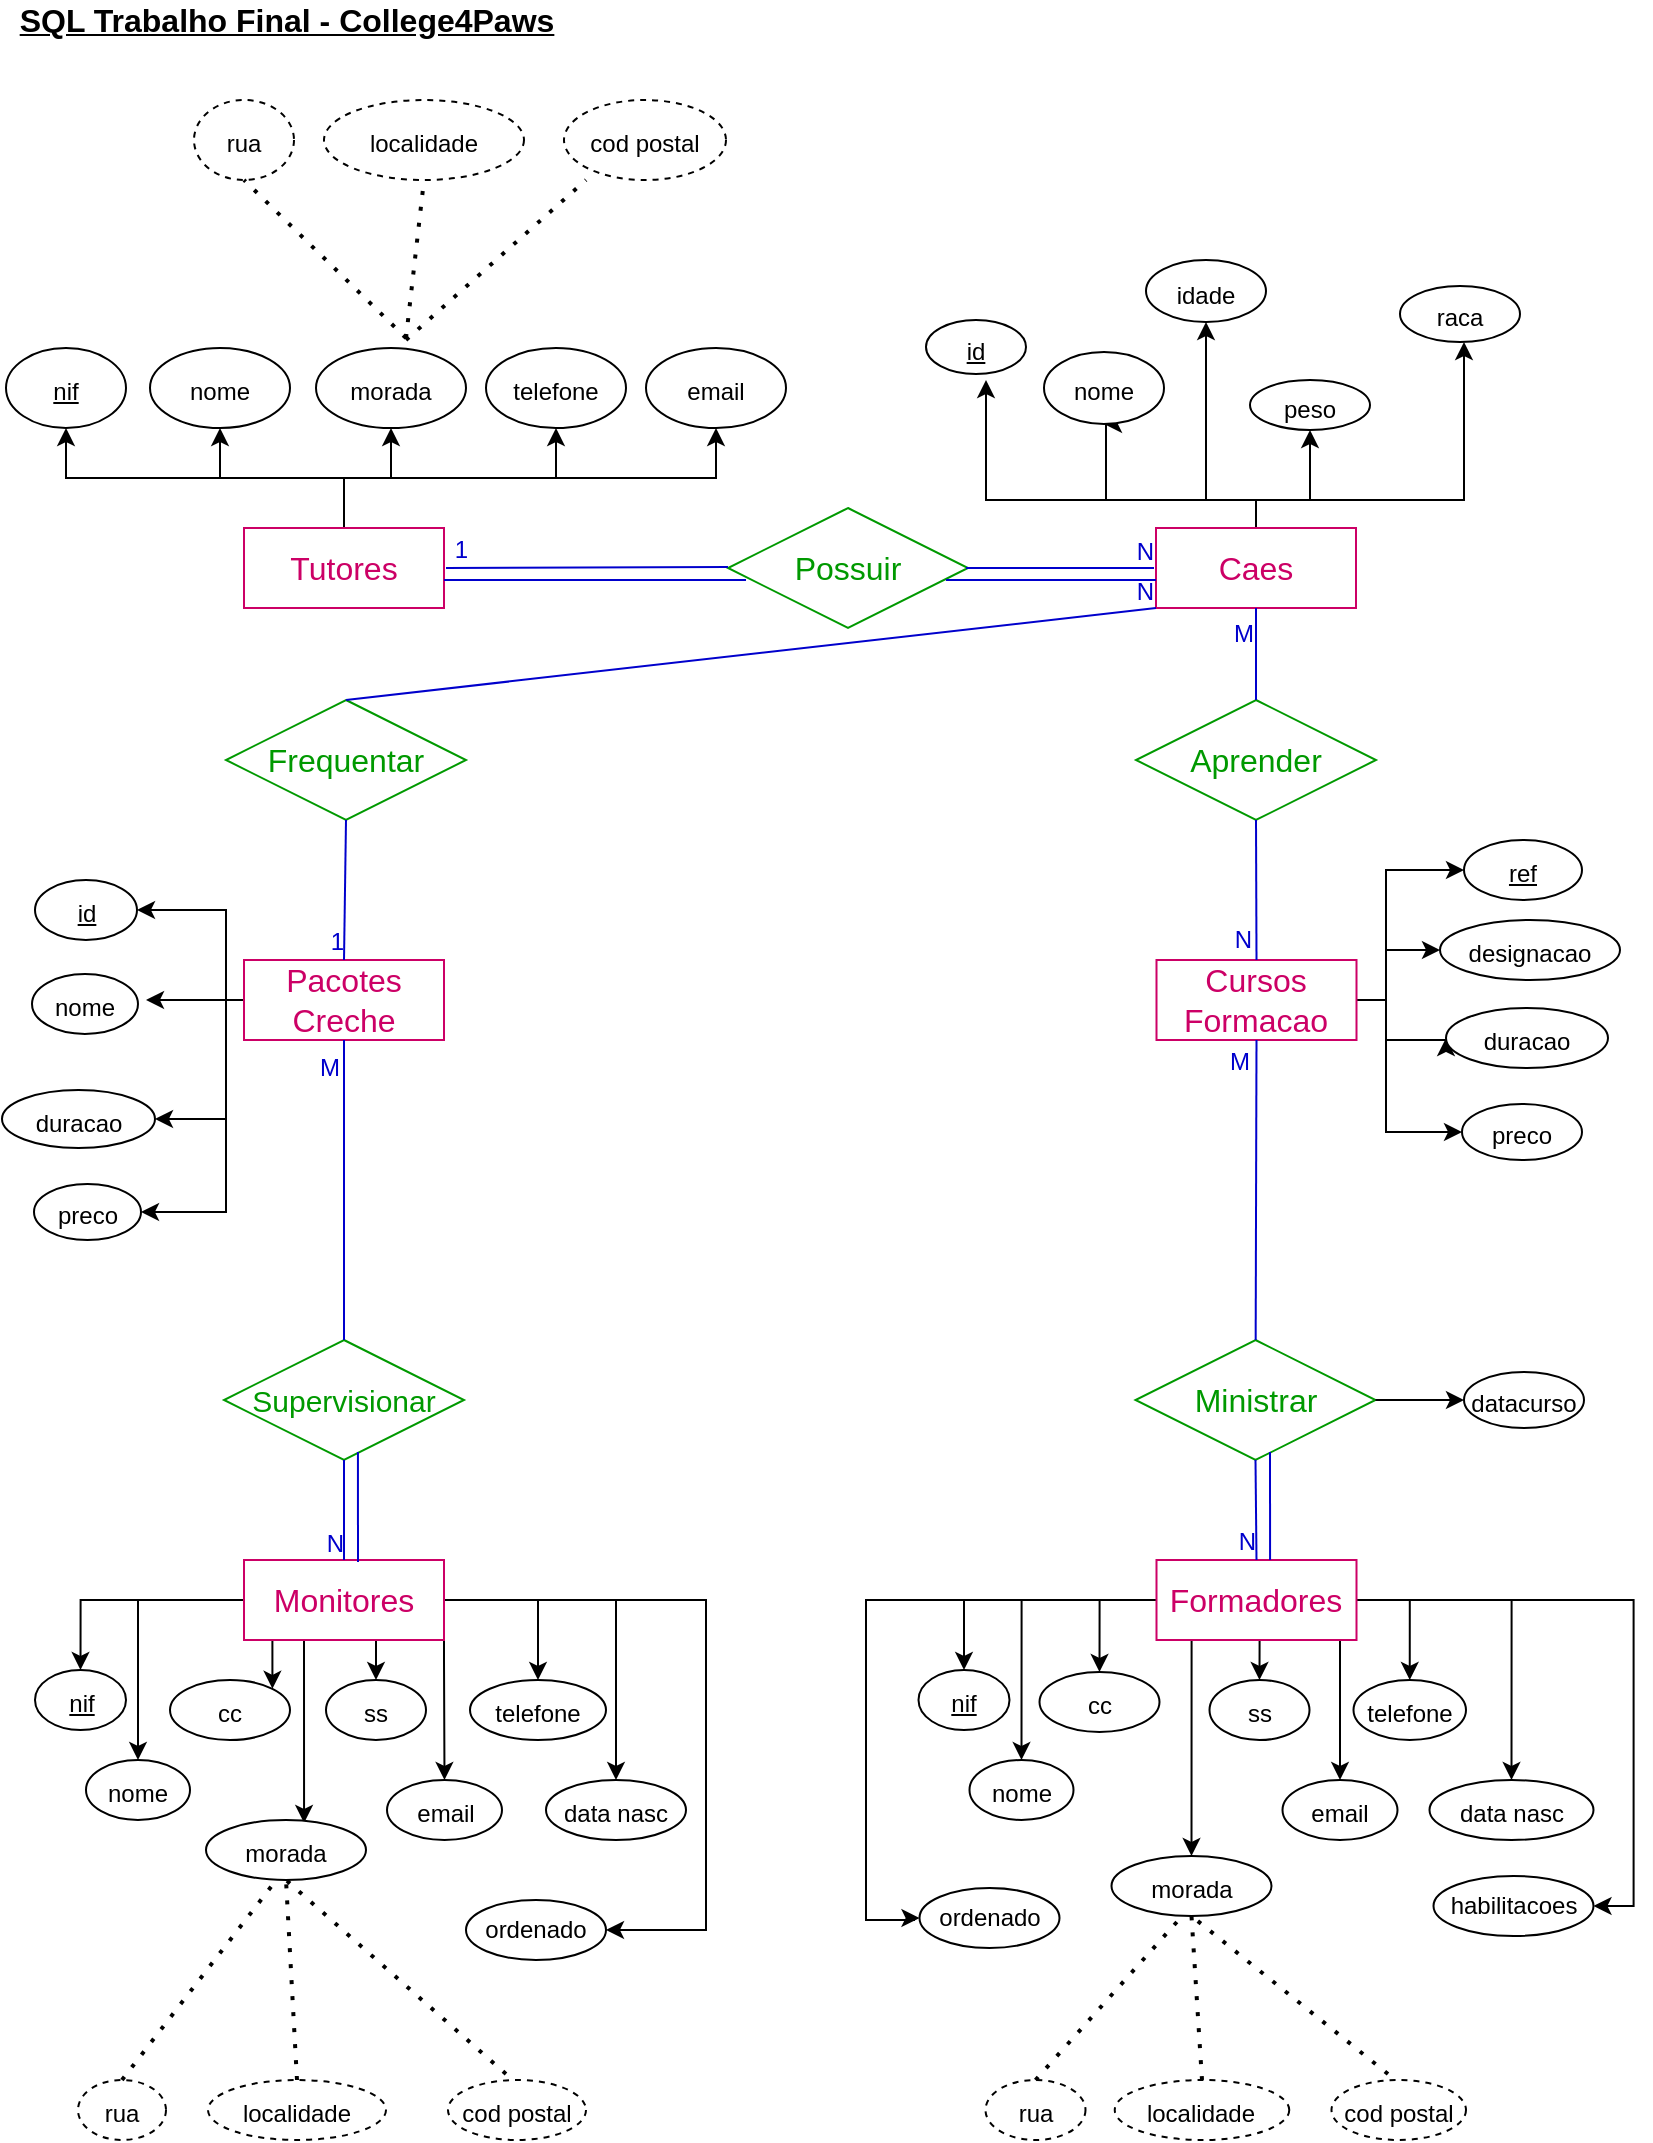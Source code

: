 <mxfile version="17.1.0" type="device" pages="2"><diagram id="CWkAumxQwXxU1mYVh4l9" name="Modelo E-R"><mxGraphModel dx="862" dy="450" grid="1" gridSize="10" guides="1" tooltips="1" connect="1" arrows="1" fold="1" page="1" pageScale="1" pageWidth="827" pageHeight="1169" math="0" shadow="0"><root><mxCell id="sqYQMXLUkXs3vsYI6nh1-0"/><mxCell id="sqYQMXLUkXs3vsYI6nh1-1" parent="sqYQMXLUkXs3vsYI6nh1-0"/><mxCell id="CJoohvbAu0nzou_nweU--0" value="SQL Trabalho Final - College4Paws" style="text;html=1;resizable=0;autosize=1;align=center;verticalAlign=middle;points=[];fillColor=none;strokeColor=none;rounded=0;fontStyle=5;fontSize=16;" parent="sqYQMXLUkXs3vsYI6nh1-1" vertex="1"><mxGeometry x="10" y="20" width="280" height="20" as="geometry"/></mxCell><mxCell id="CJoohvbAu0nzou_nweU--35" style="edgeStyle=orthogonalEdgeStyle;rounded=0;orthogonalLoop=1;jettySize=auto;html=1;exitX=0.5;exitY=0;exitDx=0;exitDy=0;entryX=0.5;entryY=1;entryDx=0;entryDy=0;fontSize=16;" parent="sqYQMXLUkXs3vsYI6nh1-1" source="CJoohvbAu0nzou_nweU--1" target="CJoohvbAu0nzou_nweU--10" edge="1"><mxGeometry relative="1" as="geometry"/></mxCell><mxCell id="CJoohvbAu0nzou_nweU--36" style="edgeStyle=orthogonalEdgeStyle;rounded=0;orthogonalLoop=1;jettySize=auto;html=1;exitX=0.5;exitY=0;exitDx=0;exitDy=0;entryX=0.5;entryY=1;entryDx=0;entryDy=0;fontSize=16;" parent="sqYQMXLUkXs3vsYI6nh1-1" source="CJoohvbAu0nzou_nweU--1" target="CJoohvbAu0nzou_nweU--9" edge="1"><mxGeometry relative="1" as="geometry"/></mxCell><mxCell id="CJoohvbAu0nzou_nweU--37" style="edgeStyle=orthogonalEdgeStyle;rounded=0;orthogonalLoop=1;jettySize=auto;html=1;exitX=0.5;exitY=0;exitDx=0;exitDy=0;entryX=0.5;entryY=1;entryDx=0;entryDy=0;fontSize=16;" parent="sqYQMXLUkXs3vsYI6nh1-1" source="CJoohvbAu0nzou_nweU--1" target="CJoohvbAu0nzou_nweU--11" edge="1"><mxGeometry relative="1" as="geometry"/></mxCell><mxCell id="CJoohvbAu0nzou_nweU--38" style="edgeStyle=orthogonalEdgeStyle;rounded=0;orthogonalLoop=1;jettySize=auto;html=1;exitX=0.5;exitY=0;exitDx=0;exitDy=0;fontSize=16;" parent="sqYQMXLUkXs3vsYI6nh1-1" source="CJoohvbAu0nzou_nweU--1" target="CJoohvbAu0nzou_nweU--13" edge="1"><mxGeometry relative="1" as="geometry"/></mxCell><mxCell id="CJoohvbAu0nzou_nweU--39" style="edgeStyle=orthogonalEdgeStyle;rounded=0;orthogonalLoop=1;jettySize=auto;html=1;exitX=0.5;exitY=0;exitDx=0;exitDy=0;entryX=0.5;entryY=1;entryDx=0;entryDy=0;fontSize=16;" parent="sqYQMXLUkXs3vsYI6nh1-1" source="CJoohvbAu0nzou_nweU--1" target="CJoohvbAu0nzou_nweU--12" edge="1"><mxGeometry relative="1" as="geometry"/></mxCell><mxCell id="CJoohvbAu0nzou_nweU--1" value="&lt;font color=&quot;#cc0066&quot;&gt;Tutores&lt;/font&gt;" style="whiteSpace=wrap;html=1;align=center;fontSize=16;strokeColor=#CC0066;" parent="sqYQMXLUkXs3vsYI6nh1-1" vertex="1"><mxGeometry x="129" y="284" width="100" height="40" as="geometry"/></mxCell><mxCell id="CJoohvbAu0nzou_nweU--54" style="edgeStyle=orthogonalEdgeStyle;rounded=0;orthogonalLoop=1;jettySize=auto;html=1;exitX=0.5;exitY=0;exitDx=0;exitDy=0;fontSize=16;" parent="sqYQMXLUkXs3vsYI6nh1-1" source="CJoohvbAu0nzou_nweU--2" edge="1"><mxGeometry relative="1" as="geometry"><mxPoint x="500" y="210" as="targetPoint"/><Array as="points"><mxPoint x="635" y="270"/><mxPoint x="500" y="270"/></Array></mxGeometry></mxCell><mxCell id="KcOG9aoO9P5nIR0Z-QXi-9" style="edgeStyle=orthogonalEdgeStyle;rounded=0;orthogonalLoop=1;jettySize=auto;html=1;entryX=0.5;entryY=1;entryDx=0;entryDy=0;fontColor=#0000CC;strokeColor=#000000;" parent="sqYQMXLUkXs3vsYI6nh1-1" edge="1"><mxGeometry relative="1" as="geometry"><Array as="points"><mxPoint x="660" y="270"/><mxPoint x="738" y="270"/></Array><mxPoint x="640" y="270" as="sourcePoint"/><mxPoint x="739" y="191" as="targetPoint"/></mxGeometry></mxCell><mxCell id="KcOG9aoO9P5nIR0Z-QXi-11" style="edgeStyle=orthogonalEdgeStyle;rounded=0;orthogonalLoop=1;jettySize=auto;html=1;exitX=0.5;exitY=0;exitDx=0;exitDy=0;entryX=0.5;entryY=1;entryDx=0;entryDy=0;fontColor=#0000CC;strokeColor=#000000;" parent="sqYQMXLUkXs3vsYI6nh1-1" source="CJoohvbAu0nzou_nweU--2" target="CJoohvbAu0nzou_nweU--49" edge="1"><mxGeometry relative="1" as="geometry"><Array as="points"><mxPoint x="635" y="270"/><mxPoint x="560" y="270"/></Array></mxGeometry></mxCell><mxCell id="KcOG9aoO9P5nIR0Z-QXi-12" style="edgeStyle=orthogonalEdgeStyle;rounded=0;orthogonalLoop=1;jettySize=auto;html=1;exitX=0.5;exitY=0;exitDx=0;exitDy=0;entryX=0.5;entryY=1;entryDx=0;entryDy=0;fontColor=#0000CC;strokeColor=#000000;" parent="sqYQMXLUkXs3vsYI6nh1-1" source="CJoohvbAu0nzou_nweU--2" target="CJoohvbAu0nzou_nweU--45" edge="1"><mxGeometry relative="1" as="geometry"><Array as="points"><mxPoint x="635" y="270"/><mxPoint x="610" y="270"/></Array></mxGeometry></mxCell><mxCell id="KcOG9aoO9P5nIR0Z-QXi-13" style="edgeStyle=orthogonalEdgeStyle;rounded=0;orthogonalLoop=1;jettySize=auto;html=1;exitX=0.5;exitY=0;exitDx=0;exitDy=0;fontColor=#0000CC;strokeColor=#000000;entryX=0.5;entryY=1;entryDx=0;entryDy=0;" parent="sqYQMXLUkXs3vsYI6nh1-1" source="CJoohvbAu0nzou_nweU--2" target="CJoohvbAu0nzou_nweU--43" edge="1"><mxGeometry relative="1" as="geometry"><mxPoint x="635" y="200" as="targetPoint"/><Array as="points"><mxPoint x="635" y="270"/><mxPoint x="662" y="270"/></Array></mxGeometry></mxCell><mxCell id="CJoohvbAu0nzou_nweU--2" value="&lt;font color=&quot;#cc0066&quot;&gt;Caes&lt;/font&gt;" style="whiteSpace=wrap;html=1;align=center;fontSize=16;strokeColor=#CC0066;" parent="sqYQMXLUkXs3vsYI6nh1-1" vertex="1"><mxGeometry x="585" y="284" width="100" height="40" as="geometry"/></mxCell><mxCell id="KcOG9aoO9P5nIR0Z-QXi-17" style="edgeStyle=orthogonalEdgeStyle;rounded=0;orthogonalLoop=1;jettySize=auto;html=1;exitX=1;exitY=0.5;exitDx=0;exitDy=0;entryX=0;entryY=0.5;entryDx=0;entryDy=0;fontColor=#0000CC;strokeColor=#000000;" parent="sqYQMXLUkXs3vsYI6nh1-1" source="CJoohvbAu0nzou_nweU--3" target="CJoohvbAu0nzou_nweU--67" edge="1"><mxGeometry relative="1" as="geometry"><Array as="points"><mxPoint x="700" y="520"/><mxPoint x="700" y="455"/></Array></mxGeometry></mxCell><mxCell id="KcOG9aoO9P5nIR0Z-QXi-18" style="edgeStyle=orthogonalEdgeStyle;rounded=0;orthogonalLoop=1;jettySize=auto;html=1;exitX=1;exitY=0.5;exitDx=0;exitDy=0;entryX=0;entryY=0.5;entryDx=0;entryDy=0;fontColor=#0000CC;strokeColor=#000000;" parent="sqYQMXLUkXs3vsYI6nh1-1" source="CJoohvbAu0nzou_nweU--3" target="CJoohvbAu0nzou_nweU--64" edge="1"><mxGeometry relative="1" as="geometry"><Array as="points"><mxPoint x="700" y="520"/><mxPoint x="700" y="495"/></Array></mxGeometry></mxCell><mxCell id="KcOG9aoO9P5nIR0Z-QXi-19" style="edgeStyle=orthogonalEdgeStyle;rounded=0;orthogonalLoop=1;jettySize=auto;html=1;exitX=1;exitY=0.5;exitDx=0;exitDy=0;fontColor=#0000CC;strokeColor=#000000;entryX=0;entryY=0.5;entryDx=0;entryDy=0;" parent="sqYQMXLUkXs3vsYI6nh1-1" source="CJoohvbAu0nzou_nweU--3" target="CJoohvbAu0nzou_nweU--65" edge="1"><mxGeometry relative="1" as="geometry"><mxPoint x="720" y="540" as="targetPoint"/><Array as="points"><mxPoint x="700" y="520"/><mxPoint x="700" y="540"/></Array></mxGeometry></mxCell><mxCell id="KcOG9aoO9P5nIR0Z-QXi-21" style="edgeStyle=orthogonalEdgeStyle;rounded=0;orthogonalLoop=1;jettySize=auto;html=1;exitX=1;exitY=0.5;exitDx=0;exitDy=0;entryX=0;entryY=0.5;entryDx=0;entryDy=0;fontColor=#0000CC;strokeColor=#000000;" parent="sqYQMXLUkXs3vsYI6nh1-1" source="CJoohvbAu0nzou_nweU--3" target="CJoohvbAu0nzou_nweU--66" edge="1"><mxGeometry relative="1" as="geometry"><Array as="points"><mxPoint x="700" y="520"/><mxPoint x="700" y="586"/><mxPoint x="738" y="586"/></Array><mxPoint x="733" y="586" as="targetPoint"/></mxGeometry></mxCell><mxCell id="CJoohvbAu0nzou_nweU--3" value="&lt;font color=&quot;#cc0066&quot;&gt;Cursos&lt;br&gt;Formacao&lt;/font&gt;" style="whiteSpace=wrap;html=1;align=center;fontSize=16;strokeColor=#CC0066;" parent="sqYQMXLUkXs3vsYI6nh1-1" vertex="1"><mxGeometry x="585.25" y="500" width="100" height="40" as="geometry"/></mxCell><mxCell id="KcOG9aoO9P5nIR0Z-QXi-0" style="edgeStyle=orthogonalEdgeStyle;rounded=0;orthogonalLoop=1;jettySize=auto;html=1;exitX=0;exitY=0.5;exitDx=0;exitDy=0;entryX=1;entryY=0.5;entryDx=0;entryDy=0;" parent="sqYQMXLUkXs3vsYI6nh1-1" source="CJoohvbAu0nzou_nweU--4" target="CJoohvbAu0nzou_nweU--83" edge="1"><mxGeometry relative="1" as="geometry"><Array as="points"><mxPoint x="120" y="520"/><mxPoint x="120" y="475"/></Array></mxGeometry></mxCell><mxCell id="KcOG9aoO9P5nIR0Z-QXi-3" style="edgeStyle=orthogonalEdgeStyle;rounded=0;orthogonalLoop=1;jettySize=auto;html=1;exitX=0;exitY=0.5;exitDx=0;exitDy=0;entryX=1;entryY=0.5;entryDx=0;entryDy=0;" parent="sqYQMXLUkXs3vsYI6nh1-1" source="CJoohvbAu0nzou_nweU--4" target="CJoohvbAu0nzou_nweU--81" edge="1"><mxGeometry relative="1" as="geometry"><Array as="points"><mxPoint x="120" y="520"/><mxPoint x="120" y="579"/></Array></mxGeometry></mxCell><mxCell id="KcOG9aoO9P5nIR0Z-QXi-5" style="edgeStyle=orthogonalEdgeStyle;rounded=0;orthogonalLoop=1;jettySize=auto;html=1;exitX=0;exitY=0.5;exitDx=0;exitDy=0;" parent="sqYQMXLUkXs3vsYI6nh1-1" source="CJoohvbAu0nzou_nweU--4" edge="1"><mxGeometry relative="1" as="geometry"><mxPoint x="80" y="520" as="targetPoint"/></mxGeometry></mxCell><mxCell id="KcOG9aoO9P5nIR0Z-QXi-6" style="edgeStyle=orthogonalEdgeStyle;rounded=0;orthogonalLoop=1;jettySize=auto;html=1;exitX=0;exitY=0.5;exitDx=0;exitDy=0;entryX=1;entryY=0.5;entryDx=0;entryDy=0;" parent="sqYQMXLUkXs3vsYI6nh1-1" source="CJoohvbAu0nzou_nweU--4" target="CJoohvbAu0nzou_nweU--80" edge="1"><mxGeometry relative="1" as="geometry"><Array as="points"><mxPoint x="120" y="520"/><mxPoint x="120" y="626"/></Array></mxGeometry></mxCell><mxCell id="CJoohvbAu0nzou_nweU--4" value="&lt;font color=&quot;#cc0066&quot;&gt;Pacotes Creche&lt;/font&gt;" style="whiteSpace=wrap;html=1;align=center;fontSize=16;strokeColor=#CC0066;" parent="sqYQMXLUkXs3vsYI6nh1-1" vertex="1"><mxGeometry x="129" y="500" width="100" height="40" as="geometry"/></mxCell><mxCell id="9AXU-el2SJIS19l_GNgt-3" style="edgeStyle=orthogonalEdgeStyle;rounded=0;orthogonalLoop=1;jettySize=auto;html=1;exitX=0.5;exitY=1;exitDx=0;exitDy=0;entryX=0.5;entryY=0;entryDx=0;entryDy=0;fontSize=12;" parent="sqYQMXLUkXs3vsYI6nh1-1" source="CJoohvbAu0nzou_nweU--5" target="CJoohvbAu0nzou_nweU--109" edge="1"><mxGeometry relative="1" as="geometry"/></mxCell><mxCell id="9AXU-el2SJIS19l_GNgt-4" style="edgeStyle=orthogonalEdgeStyle;rounded=0;orthogonalLoop=1;jettySize=auto;html=1;exitX=0.25;exitY=1;exitDx=0;exitDy=0;entryX=1;entryY=0;entryDx=0;entryDy=0;fontSize=12;" parent="sqYQMXLUkXs3vsYI6nh1-1" source="CJoohvbAu0nzou_nweU--5" target="CJoohvbAu0nzou_nweU--106" edge="1"><mxGeometry relative="1" as="geometry"/></mxCell><mxCell id="9AXU-el2SJIS19l_GNgt-5" style="edgeStyle=orthogonalEdgeStyle;rounded=0;orthogonalLoop=1;jettySize=auto;html=1;exitX=0;exitY=0.5;exitDx=0;exitDy=0;entryX=0.5;entryY=0;entryDx=0;entryDy=0;fontSize=12;" parent="sqYQMXLUkXs3vsYI6nh1-1" source="CJoohvbAu0nzou_nweU--5" target="CJoohvbAu0nzou_nweU--111" edge="1"><mxGeometry relative="1" as="geometry"/></mxCell><mxCell id="9AXU-el2SJIS19l_GNgt-6" style="edgeStyle=orthogonalEdgeStyle;rounded=0;orthogonalLoop=1;jettySize=auto;html=1;exitX=1;exitY=0.5;exitDx=0;exitDy=0;entryX=0.5;entryY=0;entryDx=0;entryDy=0;fontSize=12;" parent="sqYQMXLUkXs3vsYI6nh1-1" source="CJoohvbAu0nzou_nweU--5" target="CJoohvbAu0nzou_nweU--107" edge="1"><mxGeometry relative="1" as="geometry"/></mxCell><mxCell id="9AXU-el2SJIS19l_GNgt-7" style="edgeStyle=orthogonalEdgeStyle;rounded=0;orthogonalLoop=1;jettySize=auto;html=1;exitX=1;exitY=0.75;exitDx=0;exitDy=0;entryX=0.5;entryY=0;entryDx=0;entryDy=0;fontSize=12;" parent="sqYQMXLUkXs3vsYI6nh1-1" source="CJoohvbAu0nzou_nweU--5" target="CJoohvbAu0nzou_nweU--110" edge="1"><mxGeometry relative="1" as="geometry"><Array as="points"><mxPoint x="229" y="850"/><mxPoint x="229" y="850"/></Array></mxGeometry></mxCell><mxCell id="9AXU-el2SJIS19l_GNgt-13" style="edgeStyle=orthogonalEdgeStyle;rounded=0;orthogonalLoop=1;jettySize=auto;html=1;exitX=0.25;exitY=1;exitDx=0;exitDy=0;entryX=0.613;entryY=0.05;entryDx=0;entryDy=0;entryPerimeter=0;fontSize=12;" parent="sqYQMXLUkXs3vsYI6nh1-1" source="CJoohvbAu0nzou_nweU--5" target="CJoohvbAu0nzou_nweU--108" edge="1"><mxGeometry relative="1" as="geometry"><Array as="points"><mxPoint x="159" y="840"/></Array></mxGeometry></mxCell><mxCell id="9AXU-el2SJIS19l_GNgt-14" style="edgeStyle=orthogonalEdgeStyle;rounded=0;orthogonalLoop=1;jettySize=auto;html=1;exitX=1;exitY=0.5;exitDx=0;exitDy=0;entryX=0.5;entryY=0;entryDx=0;entryDy=0;fontSize=12;" parent="sqYQMXLUkXs3vsYI6nh1-1" source="CJoohvbAu0nzou_nweU--5" target="CJoohvbAu0nzou_nweU--105" edge="1"><mxGeometry relative="1" as="geometry"/></mxCell><mxCell id="9AXU-el2SJIS19l_GNgt-45" style="edgeStyle=orthogonalEdgeStyle;rounded=0;orthogonalLoop=1;jettySize=auto;html=1;exitX=0;exitY=0.5;exitDx=0;exitDy=0;entryX=0.5;entryY=0;entryDx=0;entryDy=0;fontSize=12;" parent="sqYQMXLUkXs3vsYI6nh1-1" source="CJoohvbAu0nzou_nweU--5" target="CJoohvbAu0nzou_nweU--112" edge="1"><mxGeometry relative="1" as="geometry"/></mxCell><mxCell id="9AXU-el2SJIS19l_GNgt-60" style="edgeStyle=orthogonalEdgeStyle;rounded=0;orthogonalLoop=1;jettySize=auto;html=1;exitX=1;exitY=0.5;exitDx=0;exitDy=0;entryX=1;entryY=0.5;entryDx=0;entryDy=0;fontSize=12;fontColor=#009900;" parent="sqYQMXLUkXs3vsYI6nh1-1" source="CJoohvbAu0nzou_nweU--5" target="9AXU-el2SJIS19l_GNgt-54" edge="1"><mxGeometry relative="1" as="geometry"><Array as="points"><mxPoint x="360" y="820"/><mxPoint x="360" y="985"/></Array></mxGeometry></mxCell><mxCell id="CJoohvbAu0nzou_nweU--5" value="&lt;font color=&quot;#cc0066&quot;&gt;Monitores&lt;/font&gt;" style="whiteSpace=wrap;html=1;align=center;fontSize=16;strokeColor=#CC0066;" parent="sqYQMXLUkXs3vsYI6nh1-1" vertex="1"><mxGeometry x="129" y="800" width="100" height="40" as="geometry"/></mxCell><mxCell id="CJoohvbAu0nzou_nweU--8" value="&lt;font color=&quot;#009900&quot;&gt;Possuir&lt;/font&gt;" style="shape=rhombus;perimeter=rhombusPerimeter;whiteSpace=wrap;html=1;align=center;fontSize=16;strokeColor=#009900;" parent="sqYQMXLUkXs3vsYI6nh1-1" vertex="1"><mxGeometry x="371" y="274" width="120" height="60" as="geometry"/></mxCell><mxCell id="CJoohvbAu0nzou_nweU--9" value="&lt;span style=&quot;font-size: 12px&quot;&gt;nif&lt;/span&gt;" style="ellipse;whiteSpace=wrap;html=1;align=center;fontStyle=4;fontSize=16;" parent="sqYQMXLUkXs3vsYI6nh1-1" vertex="1"><mxGeometry x="10" y="194" width="60" height="40" as="geometry"/></mxCell><mxCell id="CJoohvbAu0nzou_nweU--10" value="&lt;font style=&quot;font-size: 12px&quot;&gt;nome&lt;/font&gt;" style="ellipse;whiteSpace=wrap;html=1;align=center;fontSize=16;" parent="sqYQMXLUkXs3vsYI6nh1-1" vertex="1"><mxGeometry x="82" y="194" width="70" height="40" as="geometry"/></mxCell><mxCell id="CJoohvbAu0nzou_nweU--11" value="&lt;font style=&quot;font-size: 12px&quot;&gt;morada&lt;/font&gt;" style="ellipse;whiteSpace=wrap;html=1;align=center;fontSize=16;" parent="sqYQMXLUkXs3vsYI6nh1-1" vertex="1"><mxGeometry x="165" y="194" width="75" height="40" as="geometry"/></mxCell><mxCell id="CJoohvbAu0nzou_nweU--12" value="&lt;font style=&quot;font-size: 12px&quot;&gt;telefone&lt;/font&gt;" style="ellipse;whiteSpace=wrap;html=1;align=center;fontSize=16;" parent="sqYQMXLUkXs3vsYI6nh1-1" vertex="1"><mxGeometry x="250" y="194" width="70" height="40" as="geometry"/></mxCell><mxCell id="CJoohvbAu0nzou_nweU--13" value="&lt;font style=&quot;font-size: 12px&quot;&gt;email&lt;/font&gt;" style="ellipse;whiteSpace=wrap;html=1;align=center;fontSize=16;" parent="sqYQMXLUkXs3vsYI6nh1-1" vertex="1"><mxGeometry x="330" y="194" width="70" height="40" as="geometry"/></mxCell><mxCell id="CJoohvbAu0nzou_nweU--14" value="&lt;font style=&quot;font-size: 12px&quot;&gt;rua&lt;/font&gt;" style="ellipse;whiteSpace=wrap;html=1;align=center;dashed=1;fontSize=16;" parent="sqYQMXLUkXs3vsYI6nh1-1" vertex="1"><mxGeometry x="104" y="70" width="50" height="40" as="geometry"/></mxCell><mxCell id="CJoohvbAu0nzou_nweU--15" value="&lt;font style=&quot;font-size: 12px&quot;&gt;localidade&lt;/font&gt;" style="ellipse;whiteSpace=wrap;html=1;align=center;dashed=1;fontSize=16;" parent="sqYQMXLUkXs3vsYI6nh1-1" vertex="1"><mxGeometry x="169" y="70" width="100" height="40" as="geometry"/></mxCell><mxCell id="CJoohvbAu0nzou_nweU--16" value="&lt;font style=&quot;font-size: 12px&quot;&gt;cod postal&lt;/font&gt;" style="ellipse;whiteSpace=wrap;html=1;align=center;dashed=1;fontSize=16;" parent="sqYQMXLUkXs3vsYI6nh1-1" vertex="1"><mxGeometry x="289" y="70" width="81" height="40" as="geometry"/></mxCell><mxCell id="CJoohvbAu0nzou_nweU--24" value="" style="endArrow=none;dashed=1;html=1;dashPattern=1 3;strokeWidth=2;rounded=0;fontSize=16;entryX=0.5;entryY=1;entryDx=0;entryDy=0;" parent="sqYQMXLUkXs3vsYI6nh1-1" target="CJoohvbAu0nzou_nweU--14" edge="1"><mxGeometry width="50" height="50" relative="1" as="geometry"><mxPoint x="210" y="189" as="sourcePoint"/><mxPoint x="280" y="139" as="targetPoint"/></mxGeometry></mxCell><mxCell id="CJoohvbAu0nzou_nweU--25" value="" style="endArrow=none;dashed=1;html=1;dashPattern=1 3;strokeWidth=2;rounded=0;fontSize=16;entryX=0.5;entryY=1;entryDx=0;entryDy=0;" parent="sqYQMXLUkXs3vsYI6nh1-1" target="CJoohvbAu0nzou_nweU--15" edge="1"><mxGeometry width="50" height="50" relative="1" as="geometry"><mxPoint x="210" y="189" as="sourcePoint"/><mxPoint x="290" y="139" as="targetPoint"/></mxGeometry></mxCell><mxCell id="CJoohvbAu0nzou_nweU--26" value="" style="endArrow=none;dashed=1;html=1;dashPattern=1 3;strokeWidth=2;rounded=0;fontSize=16;" parent="sqYQMXLUkXs3vsYI6nh1-1" edge="1"><mxGeometry width="50" height="50" relative="1" as="geometry"><mxPoint x="210" y="190" as="sourcePoint"/><mxPoint x="300" y="110" as="targetPoint"/></mxGeometry></mxCell><mxCell id="CJoohvbAu0nzou_nweU--43" value="&lt;font style=&quot;font-size: 12px&quot;&gt;peso&lt;/font&gt;" style="ellipse;whiteSpace=wrap;html=1;align=center;fontSize=16;" parent="sqYQMXLUkXs3vsYI6nh1-1" vertex="1"><mxGeometry x="632" y="210" width="60" height="25" as="geometry"/></mxCell><mxCell id="CJoohvbAu0nzou_nweU--44" value="&lt;font style=&quot;font-size: 12px&quot;&gt;raca&lt;/font&gt;" style="ellipse;whiteSpace=wrap;html=1;align=center;fontSize=16;" parent="sqYQMXLUkXs3vsYI6nh1-1" vertex="1"><mxGeometry x="707" y="163" width="60" height="28" as="geometry"/></mxCell><mxCell id="CJoohvbAu0nzou_nweU--45" value="&lt;font style=&quot;font-size: 12px&quot;&gt;idade&lt;/font&gt;" style="ellipse;whiteSpace=wrap;html=1;align=center;fontSize=16;" parent="sqYQMXLUkXs3vsYI6nh1-1" vertex="1"><mxGeometry x="580" y="150" width="60" height="31" as="geometry"/></mxCell><mxCell id="CJoohvbAu0nzou_nweU--46" value="&lt;font style=&quot;font-size: 12px&quot;&gt;id&lt;/font&gt;" style="ellipse;whiteSpace=wrap;html=1;align=center;fontStyle=4;fontSize=16;" parent="sqYQMXLUkXs3vsYI6nh1-1" vertex="1"><mxGeometry x="470" y="180" width="50" height="27" as="geometry"/></mxCell><mxCell id="CJoohvbAu0nzou_nweU--49" value="&lt;font style=&quot;font-size: 12px&quot;&gt;nome&lt;/font&gt;" style="ellipse;whiteSpace=wrap;html=1;align=center;fontSize=16;" parent="sqYQMXLUkXs3vsYI6nh1-1" vertex="1"><mxGeometry x="529" y="196" width="60" height="36" as="geometry"/></mxCell><mxCell id="CJoohvbAu0nzou_nweU--64" value="&lt;font style=&quot;font-size: 12px&quot;&gt;designacao&lt;/font&gt;" style="ellipse;whiteSpace=wrap;html=1;align=center;fontSize=16;" parent="sqYQMXLUkXs3vsYI6nh1-1" vertex="1"><mxGeometry x="727" y="480" width="90" height="30" as="geometry"/></mxCell><mxCell id="CJoohvbAu0nzou_nweU--65" value="&lt;font style=&quot;font-size: 12px&quot;&gt;duracao&lt;/font&gt;" style="ellipse;whiteSpace=wrap;html=1;align=center;fontSize=16;" parent="sqYQMXLUkXs3vsYI6nh1-1" vertex="1"><mxGeometry x="730" y="524" width="81" height="30" as="geometry"/></mxCell><mxCell id="CJoohvbAu0nzou_nweU--66" value="&lt;font style=&quot;font-size: 12px&quot;&gt;preco&lt;/font&gt;" style="ellipse;whiteSpace=wrap;html=1;align=center;fontSize=16;" parent="sqYQMXLUkXs3vsYI6nh1-1" vertex="1"><mxGeometry x="738" y="572" width="60" height="28" as="geometry"/></mxCell><mxCell id="CJoohvbAu0nzou_nweU--67" value="&lt;font style=&quot;font-size: 12px&quot;&gt;ref&lt;/font&gt;" style="ellipse;whiteSpace=wrap;html=1;align=center;fontStyle=4;fontSize=16;" parent="sqYQMXLUkXs3vsYI6nh1-1" vertex="1"><mxGeometry x="739" y="440" width="59" height="30" as="geometry"/></mxCell><mxCell id="CJoohvbAu0nzou_nweU--80" value="&lt;font style=&quot;font-size: 12px&quot;&gt;preco&lt;/font&gt;" style="ellipse;whiteSpace=wrap;html=1;align=center;fontSize=16;" parent="sqYQMXLUkXs3vsYI6nh1-1" vertex="1"><mxGeometry x="24" y="612" width="53.5" height="28" as="geometry"/></mxCell><mxCell id="CJoohvbAu0nzou_nweU--81" value="&lt;font style=&quot;font-size: 12px&quot;&gt;duracao&lt;/font&gt;" style="ellipse;whiteSpace=wrap;html=1;align=center;fontSize=16;" parent="sqYQMXLUkXs3vsYI6nh1-1" vertex="1"><mxGeometry x="8" y="565" width="76.5" height="29" as="geometry"/></mxCell><mxCell id="CJoohvbAu0nzou_nweU--82" value="&lt;font style=&quot;font-size: 12px&quot;&gt;nome&lt;/font&gt;" style="ellipse;whiteSpace=wrap;html=1;align=center;fontSize=16;" parent="sqYQMXLUkXs3vsYI6nh1-1" vertex="1"><mxGeometry x="23" y="507" width="53" height="30" as="geometry"/></mxCell><mxCell id="CJoohvbAu0nzou_nweU--83" value="&lt;font style=&quot;font-size: 12px&quot;&gt;id&lt;/font&gt;" style="ellipse;whiteSpace=wrap;html=1;align=center;fontStyle=4;fontSize=16;" parent="sqYQMXLUkXs3vsYI6nh1-1" vertex="1"><mxGeometry x="24.5" y="460" width="51" height="30" as="geometry"/></mxCell><mxCell id="CJoohvbAu0nzou_nweU--105" value="&lt;font style=&quot;font-size: 12px&quot;&gt;data nasc&lt;/font&gt;" style="ellipse;whiteSpace=wrap;html=1;align=center;fontSize=16;" parent="sqYQMXLUkXs3vsYI6nh1-1" vertex="1"><mxGeometry x="280" y="910" width="70" height="30" as="geometry"/></mxCell><mxCell id="CJoohvbAu0nzou_nweU--106" value="&lt;font style=&quot;font-size: 12px&quot;&gt;cc&lt;/font&gt;" style="ellipse;whiteSpace=wrap;html=1;align=center;fontSize=16;" parent="sqYQMXLUkXs3vsYI6nh1-1" vertex="1"><mxGeometry x="92" y="860" width="60" height="30" as="geometry"/></mxCell><mxCell id="CJoohvbAu0nzou_nweU--107" value="&lt;font style=&quot;font-size: 12px&quot;&gt;telefone&lt;/font&gt;" style="ellipse;whiteSpace=wrap;html=1;align=center;fontSize=16;" parent="sqYQMXLUkXs3vsYI6nh1-1" vertex="1"><mxGeometry x="242" y="860" width="68" height="30" as="geometry"/></mxCell><mxCell id="CJoohvbAu0nzou_nweU--108" value="&lt;font style=&quot;font-size: 12px&quot;&gt;morada&lt;/font&gt;" style="ellipse;whiteSpace=wrap;html=1;align=center;fontSize=16;" parent="sqYQMXLUkXs3vsYI6nh1-1" vertex="1"><mxGeometry x="110" y="930" width="80" height="30" as="geometry"/></mxCell><mxCell id="CJoohvbAu0nzou_nweU--109" value="&lt;font style=&quot;font-size: 12px&quot;&gt;ss&lt;/font&gt;" style="ellipse;whiteSpace=wrap;html=1;align=center;fontSize=16;" parent="sqYQMXLUkXs3vsYI6nh1-1" vertex="1"><mxGeometry x="170" y="860" width="50" height="30" as="geometry"/></mxCell><mxCell id="CJoohvbAu0nzou_nweU--110" value="&lt;font style=&quot;font-size: 12px&quot;&gt;email&lt;/font&gt;" style="ellipse;whiteSpace=wrap;html=1;align=center;fontSize=16;" parent="sqYQMXLUkXs3vsYI6nh1-1" vertex="1"><mxGeometry x="200.5" y="910" width="57.5" height="30" as="geometry"/></mxCell><mxCell id="CJoohvbAu0nzou_nweU--111" value="&lt;font style=&quot;font-size: 12px&quot;&gt;nif&lt;/font&gt;" style="ellipse;whiteSpace=wrap;html=1;align=center;fontStyle=4;fontSize=16;" parent="sqYQMXLUkXs3vsYI6nh1-1" vertex="1"><mxGeometry x="24.5" y="855" width="45.5" height="30" as="geometry"/></mxCell><mxCell id="CJoohvbAu0nzou_nweU--112" value="&lt;span style=&quot;font-size: 12px&quot;&gt;nome&lt;/span&gt;" style="ellipse;whiteSpace=wrap;html=1;align=center;fontSize=16;" parent="sqYQMXLUkXs3vsYI6nh1-1" vertex="1"><mxGeometry x="50" y="900" width="52" height="30" as="geometry"/></mxCell><mxCell id="9AXU-el2SJIS19l_GNgt-15" value="&lt;font style=&quot;font-size: 12px&quot;&gt;rua&lt;/font&gt;" style="ellipse;whiteSpace=wrap;html=1;align=center;dashed=1;fontSize=16;" parent="sqYQMXLUkXs3vsYI6nh1-1" vertex="1"><mxGeometry x="46" y="1060" width="44" height="30" as="geometry"/></mxCell><mxCell id="9AXU-el2SJIS19l_GNgt-16" value="&lt;font style=&quot;font-size: 12px&quot;&gt;localidade&lt;/font&gt;" style="ellipse;whiteSpace=wrap;html=1;align=center;dashed=1;fontSize=16;" parent="sqYQMXLUkXs3vsYI6nh1-1" vertex="1"><mxGeometry x="111" y="1060" width="89" height="30" as="geometry"/></mxCell><mxCell id="9AXU-el2SJIS19l_GNgt-17" value="&lt;font style=&quot;font-size: 12px&quot;&gt;cod postal&lt;/font&gt;" style="ellipse;whiteSpace=wrap;html=1;align=center;dashed=1;fontSize=16;" parent="sqYQMXLUkXs3vsYI6nh1-1" vertex="1"><mxGeometry x="231" y="1060" width="69" height="30" as="geometry"/></mxCell><mxCell id="9AXU-el2SJIS19l_GNgt-20" value="" style="endArrow=none;dashed=1;html=1;dashPattern=1 3;strokeWidth=2;rounded=0;fontSize=16;entryX=0.425;entryY=1.05;entryDx=0;entryDy=0;entryPerimeter=0;exitX=0.5;exitY=0;exitDx=0;exitDy=0;" parent="sqYQMXLUkXs3vsYI6nh1-1" source="9AXU-el2SJIS19l_GNgt-15" target="CJoohvbAu0nzou_nweU--108" edge="1"><mxGeometry width="50" height="50" relative="1" as="geometry"><mxPoint x="62" y="1060" as="sourcePoint"/><mxPoint x="152" y="980" as="targetPoint"/></mxGeometry></mxCell><mxCell id="9AXU-el2SJIS19l_GNgt-21" value="" style="endArrow=none;dashed=1;html=1;dashPattern=1 3;strokeWidth=2;rounded=0;fontSize=16;entryX=0.5;entryY=1;entryDx=0;entryDy=0;exitX=0.5;exitY=0;exitDx=0;exitDy=0;" parent="sqYQMXLUkXs3vsYI6nh1-1" source="9AXU-el2SJIS19l_GNgt-16" target="CJoohvbAu0nzou_nweU--108" edge="1"><mxGeometry width="50" height="50" relative="1" as="geometry"><mxPoint x="81" y="1070" as="sourcePoint"/><mxPoint x="154" y="982" as="targetPoint"/></mxGeometry></mxCell><mxCell id="9AXU-el2SJIS19l_GNgt-22" value="" style="endArrow=none;dashed=1;html=1;dashPattern=1 3;strokeWidth=2;rounded=0;fontSize=16;entryX=0.5;entryY=1;entryDx=0;entryDy=0;exitX=0.42;exitY=-0.1;exitDx=0;exitDy=0;exitPerimeter=0;" parent="sqYQMXLUkXs3vsYI6nh1-1" source="9AXU-el2SJIS19l_GNgt-17" target="CJoohvbAu0nzou_nweU--108" edge="1"><mxGeometry width="50" height="50" relative="1" as="geometry"><mxPoint x="171" y="1070" as="sourcePoint"/><mxPoint x="160" y="980" as="targetPoint"/></mxGeometry></mxCell><mxCell id="9AXU-el2SJIS19l_GNgt-23" style="edgeStyle=orthogonalEdgeStyle;rounded=0;orthogonalLoop=1;jettySize=auto;html=1;exitX=0.5;exitY=1;exitDx=0;exitDy=0;entryX=0.5;entryY=0;entryDx=0;entryDy=0;fontSize=12;" parent="sqYQMXLUkXs3vsYI6nh1-1" source="9AXU-el2SJIS19l_GNgt-30" target="9AXU-el2SJIS19l_GNgt-35" edge="1"><mxGeometry relative="1" as="geometry"/></mxCell><mxCell id="9AXU-el2SJIS19l_GNgt-25" style="edgeStyle=orthogonalEdgeStyle;rounded=0;orthogonalLoop=1;jettySize=auto;html=1;exitX=0;exitY=0.5;exitDx=0;exitDy=0;entryX=0.5;entryY=0;entryDx=0;entryDy=0;fontSize=12;" parent="sqYQMXLUkXs3vsYI6nh1-1" source="9AXU-el2SJIS19l_GNgt-30" target="9AXU-el2SJIS19l_GNgt-37" edge="1"><mxGeometry relative="1" as="geometry"/></mxCell><mxCell id="9AXU-el2SJIS19l_GNgt-26" style="edgeStyle=orthogonalEdgeStyle;rounded=0;orthogonalLoop=1;jettySize=auto;html=1;exitX=1;exitY=0.5;exitDx=0;exitDy=0;entryX=0.5;entryY=0;entryDx=0;entryDy=0;fontSize=12;" parent="sqYQMXLUkXs3vsYI6nh1-1" source="9AXU-el2SJIS19l_GNgt-30" target="9AXU-el2SJIS19l_GNgt-33" edge="1"><mxGeometry relative="1" as="geometry"/></mxCell><mxCell id="9AXU-el2SJIS19l_GNgt-27" style="edgeStyle=orthogonalEdgeStyle;rounded=0;orthogonalLoop=1;jettySize=auto;html=1;exitX=1;exitY=0.5;exitDx=0;exitDy=0;entryX=0.5;entryY=0;entryDx=0;entryDy=0;fontSize=12;" parent="sqYQMXLUkXs3vsYI6nh1-1" source="9AXU-el2SJIS19l_GNgt-30" edge="1"><mxGeometry relative="1" as="geometry"><Array as="points"><mxPoint x="677" y="820"/></Array><mxPoint x="676.75" y="830" as="sourcePoint"/><mxPoint x="677" y="910" as="targetPoint"/></mxGeometry></mxCell><mxCell id="9AXU-el2SJIS19l_GNgt-29" style="edgeStyle=orthogonalEdgeStyle;rounded=0;orthogonalLoop=1;jettySize=auto;html=1;exitX=1;exitY=0.5;exitDx=0;exitDy=0;entryX=0.5;entryY=0;entryDx=0;entryDy=0;fontSize=12;" parent="sqYQMXLUkXs3vsYI6nh1-1" source="9AXU-el2SJIS19l_GNgt-30" target="9AXU-el2SJIS19l_GNgt-31" edge="1"><mxGeometry relative="1" as="geometry"/></mxCell><mxCell id="9AXU-el2SJIS19l_GNgt-46" style="edgeStyle=orthogonalEdgeStyle;rounded=0;orthogonalLoop=1;jettySize=auto;html=1;exitX=0;exitY=0.5;exitDx=0;exitDy=0;entryX=0.5;entryY=0;entryDx=0;entryDy=0;fontSize=12;" parent="sqYQMXLUkXs3vsYI6nh1-1" source="9AXU-el2SJIS19l_GNgt-30" target="9AXU-el2SJIS19l_GNgt-38" edge="1"><mxGeometry relative="1" as="geometry"/></mxCell><mxCell id="9AXU-el2SJIS19l_GNgt-65" style="edgeStyle=orthogonalEdgeStyle;rounded=0;orthogonalLoop=1;jettySize=auto;html=1;exitX=0;exitY=0.5;exitDx=0;exitDy=0;entryX=0;entryY=0.5;entryDx=0;entryDy=0;fontSize=12;fontColor=#009900;" parent="sqYQMXLUkXs3vsYI6nh1-1" source="9AXU-el2SJIS19l_GNgt-30" target="9AXU-el2SJIS19l_GNgt-57" edge="1"><mxGeometry relative="1" as="geometry"><Array as="points"><mxPoint x="440" y="820"/><mxPoint x="440" y="980"/><mxPoint x="464" y="980"/></Array></mxGeometry></mxCell><mxCell id="9AXU-el2SJIS19l_GNgt-67" style="edgeStyle=orthogonalEdgeStyle;rounded=0;orthogonalLoop=1;jettySize=auto;html=1;exitX=0;exitY=0.5;exitDx=0;exitDy=0;entryX=0.5;entryY=0;entryDx=0;entryDy=0;fontSize=12;fontColor=#009900;" parent="sqYQMXLUkXs3vsYI6nh1-1" source="9AXU-el2SJIS19l_GNgt-30" target="9AXU-el2SJIS19l_GNgt-32" edge="1"><mxGeometry relative="1" as="geometry"/></mxCell><mxCell id="9AXU-el2SJIS19l_GNgt-68" style="edgeStyle=orthogonalEdgeStyle;rounded=0;orthogonalLoop=1;jettySize=auto;html=1;exitX=0.25;exitY=1;exitDx=0;exitDy=0;entryX=0.5;entryY=0;entryDx=0;entryDy=0;fontSize=12;fontColor=#009900;" parent="sqYQMXLUkXs3vsYI6nh1-1" source="9AXU-el2SJIS19l_GNgt-30" target="9AXU-el2SJIS19l_GNgt-34" edge="1"><mxGeometry relative="1" as="geometry"><Array as="points"><mxPoint x="603" y="840"/></Array></mxGeometry></mxCell><mxCell id="9AXU-el2SJIS19l_GNgt-71" style="edgeStyle=orthogonalEdgeStyle;rounded=0;orthogonalLoop=1;jettySize=auto;html=1;exitX=1;exitY=0.5;exitDx=0;exitDy=0;entryX=1;entryY=0.5;entryDx=0;entryDy=0;fontSize=12;fontColor=#009900;" parent="sqYQMXLUkXs3vsYI6nh1-1" source="9AXU-el2SJIS19l_GNgt-30" target="9AXU-el2SJIS19l_GNgt-47" edge="1"><mxGeometry relative="1" as="geometry"/></mxCell><mxCell id="9AXU-el2SJIS19l_GNgt-30" value="&lt;font color=&quot;#cc0066&quot;&gt;Formadores&lt;/font&gt;" style="whiteSpace=wrap;html=1;align=center;fontSize=16;strokeColor=#CC0066;" parent="sqYQMXLUkXs3vsYI6nh1-1" vertex="1"><mxGeometry x="585.25" y="800" width="100" height="40" as="geometry"/></mxCell><mxCell id="9AXU-el2SJIS19l_GNgt-31" value="&lt;font style=&quot;font-size: 12px&quot;&gt;data nasc&lt;/font&gt;" style="ellipse;whiteSpace=wrap;html=1;align=center;fontSize=16;" parent="sqYQMXLUkXs3vsYI6nh1-1" vertex="1"><mxGeometry x="721.75" y="910" width="82" height="30" as="geometry"/></mxCell><mxCell id="9AXU-el2SJIS19l_GNgt-32" value="&lt;font style=&quot;font-size: 12px&quot;&gt;cc&lt;/font&gt;" style="ellipse;whiteSpace=wrap;html=1;align=center;fontSize=16;" parent="sqYQMXLUkXs3vsYI6nh1-1" vertex="1"><mxGeometry x="526.75" y="856" width="60" height="30" as="geometry"/></mxCell><mxCell id="9AXU-el2SJIS19l_GNgt-33" value="&lt;font style=&quot;font-size: 12px&quot;&gt;telefone&lt;/font&gt;" style="ellipse;whiteSpace=wrap;html=1;align=center;fontSize=16;" parent="sqYQMXLUkXs3vsYI6nh1-1" vertex="1"><mxGeometry x="683.75" y="860" width="56.25" height="30" as="geometry"/></mxCell><mxCell id="9AXU-el2SJIS19l_GNgt-34" value="&lt;font style=&quot;font-size: 12px&quot;&gt;morada&lt;/font&gt;" style="ellipse;whiteSpace=wrap;html=1;align=center;fontSize=16;" parent="sqYQMXLUkXs3vsYI6nh1-1" vertex="1"><mxGeometry x="562.75" y="948" width="80" height="30" as="geometry"/></mxCell><mxCell id="9AXU-el2SJIS19l_GNgt-35" value="&lt;span style=&quot;font-size: 12px&quot;&gt;ss&lt;/span&gt;" style="ellipse;whiteSpace=wrap;html=1;align=center;fontSize=16;" parent="sqYQMXLUkXs3vsYI6nh1-1" vertex="1"><mxGeometry x="611.75" y="860" width="50" height="30" as="geometry"/></mxCell><mxCell id="9AXU-el2SJIS19l_GNgt-36" value="&lt;font style=&quot;font-size: 12px&quot;&gt;email&lt;/font&gt;" style="ellipse;whiteSpace=wrap;html=1;align=center;fontSize=16;" parent="sqYQMXLUkXs3vsYI6nh1-1" vertex="1"><mxGeometry x="648.25" y="910" width="57.5" height="30" as="geometry"/></mxCell><mxCell id="9AXU-el2SJIS19l_GNgt-37" value="&lt;font style=&quot;font-size: 12px&quot;&gt;nif&lt;/font&gt;" style="ellipse;whiteSpace=wrap;html=1;align=center;fontStyle=4;fontSize=16;" parent="sqYQMXLUkXs3vsYI6nh1-1" vertex="1"><mxGeometry x="466.25" y="855" width="45.5" height="30" as="geometry"/></mxCell><mxCell id="9AXU-el2SJIS19l_GNgt-38" value="&lt;font style=&quot;font-size: 12px&quot;&gt;nome&lt;/font&gt;" style="ellipse;whiteSpace=wrap;html=1;align=center;fontSize=16;" parent="sqYQMXLUkXs3vsYI6nh1-1" vertex="1"><mxGeometry x="491.75" y="900" width="52" height="30" as="geometry"/></mxCell><mxCell id="9AXU-el2SJIS19l_GNgt-39" value="&lt;font style=&quot;font-size: 12px&quot;&gt;rua&lt;/font&gt;" style="ellipse;whiteSpace=wrap;html=1;align=center;dashed=1;fontSize=16;" parent="sqYQMXLUkXs3vsYI6nh1-1" vertex="1"><mxGeometry x="499.75" y="1060" width="50" height="30" as="geometry"/></mxCell><mxCell id="9AXU-el2SJIS19l_GNgt-40" value="&lt;font style=&quot;font-size: 12px&quot;&gt;localidade&lt;/font&gt;" style="ellipse;whiteSpace=wrap;html=1;align=center;dashed=1;fontSize=16;" parent="sqYQMXLUkXs3vsYI6nh1-1" vertex="1"><mxGeometry x="564.38" y="1060" width="87.25" height="30" as="geometry"/></mxCell><mxCell id="9AXU-el2SJIS19l_GNgt-41" value="&lt;span style=&quot;font-size: 12px&quot;&gt;cod postal&lt;/span&gt;" style="ellipse;whiteSpace=wrap;html=1;align=center;dashed=1;fontSize=16;" parent="sqYQMXLUkXs3vsYI6nh1-1" vertex="1"><mxGeometry x="672.75" y="1060" width="67.25" height="30" as="geometry"/></mxCell><mxCell id="9AXU-el2SJIS19l_GNgt-42" value="" style="endArrow=none;dashed=1;html=1;dashPattern=1 3;strokeWidth=2;rounded=0;fontSize=16;entryX=0.425;entryY=1.05;entryDx=0;entryDy=0;entryPerimeter=0;exitX=0.5;exitY=0;exitDx=0;exitDy=0;" parent="sqYQMXLUkXs3vsYI6nh1-1" source="9AXU-el2SJIS19l_GNgt-39" target="9AXU-el2SJIS19l_GNgt-34" edge="1"><mxGeometry width="50" height="50" relative="1" as="geometry"><mxPoint x="503.75" y="1060" as="sourcePoint"/><mxPoint x="593.75" y="980" as="targetPoint"/></mxGeometry></mxCell><mxCell id="9AXU-el2SJIS19l_GNgt-43" value="" style="endArrow=none;dashed=1;html=1;dashPattern=1 3;strokeWidth=2;rounded=0;fontSize=16;entryX=0.5;entryY=1;entryDx=0;entryDy=0;exitX=0.5;exitY=0;exitDx=0;exitDy=0;" parent="sqYQMXLUkXs3vsYI6nh1-1" source="9AXU-el2SJIS19l_GNgt-40" target="9AXU-el2SJIS19l_GNgt-34" edge="1"><mxGeometry width="50" height="50" relative="1" as="geometry"><mxPoint x="522.75" y="1070" as="sourcePoint"/><mxPoint x="595.75" y="982" as="targetPoint"/></mxGeometry></mxCell><mxCell id="9AXU-el2SJIS19l_GNgt-44" value="" style="endArrow=none;dashed=1;html=1;dashPattern=1 3;strokeWidth=2;rounded=0;fontSize=16;entryX=0.5;entryY=1;entryDx=0;entryDy=0;exitX=0.42;exitY=-0.1;exitDx=0;exitDy=0;exitPerimeter=0;" parent="sqYQMXLUkXs3vsYI6nh1-1" source="9AXU-el2SJIS19l_GNgt-41" target="9AXU-el2SJIS19l_GNgt-34" edge="1"><mxGeometry width="50" height="50" relative="1" as="geometry"><mxPoint x="612.75" y="1070" as="sourcePoint"/><mxPoint x="601.75" y="980" as="targetPoint"/></mxGeometry></mxCell><mxCell id="9AXU-el2SJIS19l_GNgt-47" value="habilitacoes" style="ellipse;whiteSpace=wrap;html=1;align=center;fontSize=12;" parent="sqYQMXLUkXs3vsYI6nh1-1" vertex="1"><mxGeometry x="723.75" y="958" width="80" height="30" as="geometry"/></mxCell><mxCell id="9AXU-el2SJIS19l_GNgt-54" value="&lt;font color=&quot;#000000&quot;&gt;ordenado&lt;/font&gt;" style="ellipse;whiteSpace=wrap;html=1;align=center;fontSize=12;fontColor=#CC0066;strokeColor=#000000;" parent="sqYQMXLUkXs3vsYI6nh1-1" vertex="1"><mxGeometry x="240" y="970" width="70" height="30" as="geometry"/></mxCell><mxCell id="9AXU-el2SJIS19l_GNgt-57" value="&lt;font color=&quot;#000000&quot;&gt;ordenado&lt;/font&gt;" style="ellipse;whiteSpace=wrap;html=1;align=center;fontSize=12;fontColor=#CC0066;strokeColor=#000000;" parent="sqYQMXLUkXs3vsYI6nh1-1" vertex="1"><mxGeometry x="466.75" y="964" width="70" height="30" as="geometry"/></mxCell><mxCell id="9AXU-el2SJIS19l_GNgt-72" value="&lt;font style=&quot;font-size: 16px&quot;&gt;Aprender&lt;/font&gt;" style="shape=rhombus;perimeter=rhombusPerimeter;whiteSpace=wrap;html=1;align=center;fontSize=12;fontColor=#009900;strokeColor=#009900;" parent="sqYQMXLUkXs3vsYI6nh1-1" vertex="1"><mxGeometry x="575" y="370" width="120" height="60" as="geometry"/></mxCell><mxCell id="9AXU-el2SJIS19l_GNgt-73" value="&lt;font style=&quot;font-size: 16px&quot;&gt;Ministrar&lt;/font&gt;" style="shape=rhombus;perimeter=rhombusPerimeter;whiteSpace=wrap;html=1;align=center;fontSize=12;fontColor=#009900;strokeColor=#009900;" parent="sqYQMXLUkXs3vsYI6nh1-1" vertex="1"><mxGeometry x="574.75" y="690" width="120" height="60" as="geometry"/></mxCell><mxCell id="9AXU-el2SJIS19l_GNgt-74" value="&lt;font style=&quot;font-size: 15px&quot;&gt;Supervisionar&lt;/font&gt;" style="shape=rhombus;perimeter=rhombusPerimeter;whiteSpace=wrap;html=1;align=center;fontSize=12;fontColor=#009900;strokeColor=#009900;" parent="sqYQMXLUkXs3vsYI6nh1-1" vertex="1"><mxGeometry x="119" y="690" width="120" height="60" as="geometry"/></mxCell><mxCell id="9AXU-el2SJIS19l_GNgt-75" value="Frequentar" style="shape=rhombus;perimeter=rhombusPerimeter;whiteSpace=wrap;html=1;align=center;fontSize=16;fontColor=#009900;strokeColor=#009900;" parent="sqYQMXLUkXs3vsYI6nh1-1" vertex="1"><mxGeometry x="120" y="370" width="120" height="60" as="geometry"/></mxCell><mxCell id="SSHsBfhOZMeNakyWZNU3-4" value="" style="endArrow=none;html=1;rounded=0;strokeColor=#0000CC;" parent="sqYQMXLUkXs3vsYI6nh1-1" edge="1"><mxGeometry relative="1" as="geometry"><mxPoint x="230" y="304" as="sourcePoint"/><mxPoint x="371" y="303.5" as="targetPoint"/></mxGeometry></mxCell><mxCell id="SSHsBfhOZMeNakyWZNU3-5" value="1" style="resizable=0;html=1;align=right;verticalAlign=bottom;fontColor=#0000CC;" parent="SSHsBfhOZMeNakyWZNU3-4" connectable="0" vertex="1"><mxGeometry x="1" relative="1" as="geometry"><mxPoint x="-129" as="offset"/></mxGeometry></mxCell><mxCell id="SSHsBfhOZMeNakyWZNU3-6" value="" style="endArrow=none;html=1;rounded=0;strokeColor=#0000CC;" parent="sqYQMXLUkXs3vsYI6nh1-1" edge="1"><mxGeometry relative="1" as="geometry"><mxPoint x="490" y="304" as="sourcePoint"/><mxPoint x="584" y="304" as="targetPoint"/></mxGeometry></mxCell><mxCell id="SSHsBfhOZMeNakyWZNU3-7" value="N" style="resizable=0;html=1;align=right;verticalAlign=bottom;fontColor=#0000CC;" parent="SSHsBfhOZMeNakyWZNU3-6" connectable="0" vertex="1"><mxGeometry x="1" relative="1" as="geometry"/></mxCell><mxCell id="SSHsBfhOZMeNakyWZNU3-8" value="" style="endArrow=none;html=1;rounded=0;strokeColor=#0000CC;" parent="sqYQMXLUkXs3vsYI6nh1-1" edge="1"><mxGeometry relative="1" as="geometry"><mxPoint x="229" y="310" as="sourcePoint"/><mxPoint x="380" y="310" as="targetPoint"/></mxGeometry></mxCell><mxCell id="SSHsBfhOZMeNakyWZNU3-9" value="" style="endArrow=none;html=1;rounded=0;strokeColor=#0000CC;" parent="sqYQMXLUkXs3vsYI6nh1-1" edge="1"><mxGeometry relative="1" as="geometry"><mxPoint x="480" y="310" as="sourcePoint"/><mxPoint x="585" y="310" as="targetPoint"/></mxGeometry></mxCell><mxCell id="SSHsBfhOZMeNakyWZNU3-10" value="" style="endArrow=none;html=1;rounded=0;exitX=0.5;exitY=1;exitDx=0;exitDy=0;entryX=0.5;entryY=0;entryDx=0;entryDy=0;strokeColor=#0000CC;" parent="sqYQMXLUkXs3vsYI6nh1-1" source="9AXU-el2SJIS19l_GNgt-72" target="CJoohvbAu0nzou_nweU--3" edge="1"><mxGeometry relative="1" as="geometry"><mxPoint x="605" y="460" as="sourcePoint"/><mxPoint x="635" y="490" as="targetPoint"/></mxGeometry></mxCell><mxCell id="SSHsBfhOZMeNakyWZNU3-11" value="N" style="resizable=0;html=1;align=right;verticalAlign=bottom;fontColor=#0000CC;" parent="SSHsBfhOZMeNakyWZNU3-10" connectable="0" vertex="1"><mxGeometry x="1" relative="1" as="geometry"><mxPoint x="-2" y="-1" as="offset"/></mxGeometry></mxCell><mxCell id="SSHsBfhOZMeNakyWZNU3-16" value="" style="endArrow=none;html=1;rounded=0;exitX=0.5;exitY=1;exitDx=0;exitDy=0;entryX=0.5;entryY=0;entryDx=0;entryDy=0;strokeColor=#0000CC;" parent="sqYQMXLUkXs3vsYI6nh1-1" source="CJoohvbAu0nzou_nweU--2" target="9AXU-el2SJIS19l_GNgt-72" edge="1"><mxGeometry relative="1" as="geometry"><mxPoint x="360" y="410" as="sourcePoint"/><mxPoint x="635" y="360" as="targetPoint"/></mxGeometry></mxCell><mxCell id="SSHsBfhOZMeNakyWZNU3-17" value="M" style="resizable=0;html=1;align=right;verticalAlign=bottom;fontColor=#0000CC;" parent="SSHsBfhOZMeNakyWZNU3-16" connectable="0" vertex="1"><mxGeometry x="1" relative="1" as="geometry"><mxPoint x="-1" y="-25" as="offset"/></mxGeometry></mxCell><mxCell id="SSHsBfhOZMeNakyWZNU3-25" value="" style="endArrow=none;html=1;rounded=0;exitX=0.5;exitY=1;exitDx=0;exitDy=0;entryX=0.5;entryY=0;entryDx=0;entryDy=0;strokeColor=#0000CC;" parent="sqYQMXLUkXs3vsYI6nh1-1" source="9AXU-el2SJIS19l_GNgt-75" target="CJoohvbAu0nzou_nweU--4" edge="1"><mxGeometry relative="1" as="geometry"><mxPoint x="360" y="410" as="sourcePoint"/><mxPoint x="520" y="410" as="targetPoint"/></mxGeometry></mxCell><mxCell id="SSHsBfhOZMeNakyWZNU3-26" value="1" style="resizable=0;html=1;align=right;verticalAlign=bottom;fontColor=#0000CC;" parent="SSHsBfhOZMeNakyWZNU3-25" connectable="0" vertex="1"><mxGeometry x="1" relative="1" as="geometry"/></mxCell><mxCell id="SSHsBfhOZMeNakyWZNU3-27" value="" style="endArrow=none;html=1;rounded=0;entryX=0;entryY=1;entryDx=0;entryDy=0;exitX=0.5;exitY=0;exitDx=0;exitDy=0;strokeColor=#0000CC;" parent="sqYQMXLUkXs3vsYI6nh1-1" source="9AXU-el2SJIS19l_GNgt-75" target="CJoohvbAu0nzou_nweU--2" edge="1"><mxGeometry relative="1" as="geometry"><mxPoint x="360" y="410" as="sourcePoint"/><mxPoint x="520" y="410" as="targetPoint"/></mxGeometry></mxCell><mxCell id="SSHsBfhOZMeNakyWZNU3-28" value="N" style="resizable=0;html=1;align=right;verticalAlign=bottom;fontColor=#0000CC;" parent="SSHsBfhOZMeNakyWZNU3-27" connectable="0" vertex="1"><mxGeometry x="1" relative="1" as="geometry"/></mxCell><mxCell id="KcOG9aoO9P5nIR0Z-QXi-23" value="" style="endArrow=none;html=1;rounded=0;fontColor=#0000CC;strokeColor=#0000CC;exitX=0.5;exitY=1;exitDx=0;exitDy=0;entryX=0.5;entryY=0;entryDx=0;entryDy=0;" parent="sqYQMXLUkXs3vsYI6nh1-1" source="9AXU-el2SJIS19l_GNgt-74" target="CJoohvbAu0nzou_nweU--5" edge="1"><mxGeometry relative="1" as="geometry"><mxPoint x="320" y="720" as="sourcePoint"/><mxPoint x="480" y="720" as="targetPoint"/></mxGeometry></mxCell><mxCell id="KcOG9aoO9P5nIR0Z-QXi-24" value="N" style="resizable=0;html=1;align=right;verticalAlign=bottom;fontColor=#0000CC;" parent="KcOG9aoO9P5nIR0Z-QXi-23" connectable="0" vertex="1"><mxGeometry x="1" relative="1" as="geometry"/></mxCell><mxCell id="KcOG9aoO9P5nIR0Z-QXi-25" value="" style="endArrow=none;html=1;rounded=0;fontColor=#0000CC;strokeColor=#0000CC;exitX=0.5;exitY=0;exitDx=0;exitDy=0;entryX=0.5;entryY=1;entryDx=0;entryDy=0;" parent="sqYQMXLUkXs3vsYI6nh1-1" source="9AXU-el2SJIS19l_GNgt-74" target="CJoohvbAu0nzou_nweU--4" edge="1"><mxGeometry relative="1" as="geometry"><mxPoint x="320" y="720" as="sourcePoint"/><mxPoint x="180" y="550" as="targetPoint"/></mxGeometry></mxCell><mxCell id="KcOG9aoO9P5nIR0Z-QXi-26" value="M" style="resizable=0;html=1;align=right;verticalAlign=bottom;fontColor=#0000CC;" parent="KcOG9aoO9P5nIR0Z-QXi-25" connectable="0" vertex="1"><mxGeometry x="1" relative="1" as="geometry"><mxPoint x="-2" y="22" as="offset"/></mxGeometry></mxCell><mxCell id="KcOG9aoO9P5nIR0Z-QXi-27" value="" style="endArrow=none;html=1;rounded=0;fontColor=#0000CC;strokeColor=#0000CC;exitX=0.558;exitY=0.933;exitDx=0;exitDy=0;exitPerimeter=0;entryX=0.57;entryY=0.025;entryDx=0;entryDy=0;entryPerimeter=0;" parent="sqYQMXLUkXs3vsYI6nh1-1" source="9AXU-el2SJIS19l_GNgt-74" target="CJoohvbAu0nzou_nweU--5" edge="1"><mxGeometry relative="1" as="geometry"><mxPoint x="320" y="720" as="sourcePoint"/><mxPoint x="186" y="790" as="targetPoint"/></mxGeometry></mxCell><mxCell id="KcOG9aoO9P5nIR0Z-QXi-28" value="" style="endArrow=none;html=1;rounded=0;fontColor=#0000CC;strokeColor=#0000CC;exitX=0.5;exitY=1;exitDx=0;exitDy=0;entryX=0.5;entryY=0;entryDx=0;entryDy=0;" parent="sqYQMXLUkXs3vsYI6nh1-1" source="9AXU-el2SJIS19l_GNgt-73" target="9AXU-el2SJIS19l_GNgt-30" edge="1"><mxGeometry relative="1" as="geometry"><mxPoint x="673.937" y="749.907" as="sourcePoint"/><mxPoint x="660" y="790" as="targetPoint"/></mxGeometry></mxCell><mxCell id="KcOG9aoO9P5nIR0Z-QXi-29" value="N" style="resizable=0;html=1;align=right;verticalAlign=bottom;fontColor=#0000CC;" parent="KcOG9aoO9P5nIR0Z-QXi-28" connectable="0" vertex="1"><mxGeometry x="1" relative="1" as="geometry"/></mxCell><mxCell id="KcOG9aoO9P5nIR0Z-QXi-32" value="" style="endArrow=none;html=1;rounded=0;fontColor=#0000CC;strokeColor=#0000CC;exitX=0.5;exitY=1;exitDx=0;exitDy=0;" parent="sqYQMXLUkXs3vsYI6nh1-1" source="CJoohvbAu0nzou_nweU--3" target="9AXU-el2SJIS19l_GNgt-73" edge="1"><mxGeometry relative="1" as="geometry"><mxPoint x="320" y="620" as="sourcePoint"/><mxPoint x="480" y="620" as="targetPoint"/></mxGeometry></mxCell><mxCell id="KcOG9aoO9P5nIR0Z-QXi-33" value="M" style="resizable=0;html=1;align=right;verticalAlign=bottom;fontColor=#0000CC;" parent="KcOG9aoO9P5nIR0Z-QXi-32" connectable="0" vertex="1"><mxGeometry x="1" relative="1" as="geometry"><mxPoint x="-2" y="-130" as="offset"/></mxGeometry></mxCell><mxCell id="KcOG9aoO9P5nIR0Z-QXi-38" value="" style="endArrow=none;html=1;rounded=0;fontColor=#0000CC;strokeColor=#0000CC;entryX=0.602;entryY=0.933;entryDx=0;entryDy=0;entryPerimeter=0;exitX=0.618;exitY=0;exitDx=0;exitDy=0;exitPerimeter=0;" parent="sqYQMXLUkXs3vsYI6nh1-1" edge="1"><mxGeometry relative="1" as="geometry"><mxPoint x="642.05" y="800" as="sourcePoint"/><mxPoint x="641.99" y="745.98" as="targetPoint"/></mxGeometry></mxCell><mxCell id="Ro9UAQ1_yeHqjHt2Kwqr-0" value="&lt;font style=&quot;font-size: 12px&quot;&gt;datacurso&lt;/font&gt;" style="ellipse;whiteSpace=wrap;html=1;align=center;fontSize=16;" parent="sqYQMXLUkXs3vsYI6nh1-1" vertex="1"><mxGeometry x="739" y="706" width="60" height="28" as="geometry"/></mxCell><mxCell id="Ro9UAQ1_yeHqjHt2Kwqr-4" value="" style="endArrow=classic;html=1;rounded=0;fontSize=14;fontColor=#009900;strokeColor=#000000;entryX=0;entryY=0.5;entryDx=0;entryDy=0;exitX=1;exitY=0.5;exitDx=0;exitDy=0;" parent="sqYQMXLUkXs3vsYI6nh1-1" source="9AXU-el2SJIS19l_GNgt-73" target="Ro9UAQ1_yeHqjHt2Kwqr-0" edge="1"><mxGeometry width="50" height="50" relative="1" as="geometry"><mxPoint x="400" y="710" as="sourcePoint"/><mxPoint x="420" y="660" as="targetPoint"/></mxGeometry></mxCell></root></mxGraphModel></diagram><diagram id="R2lEEEUBdFMjLlhIrx00" name="Modelo Relacional"><mxGraphModel dx="862" dy="450" grid="1" gridSize="10" guides="1" tooltips="1" connect="1" arrows="1" fold="1" page="1" pageScale="1" pageWidth="1169" pageHeight="827" math="0" shadow="0" extFonts="Permanent Marker^https://fonts.googleapis.com/css?family=Permanent+Marker"><root><mxCell id="0"/><mxCell id="1" parent="0"/><mxCell id="C-vyLk0tnHw3VtMMgP7b-2" value="Caes" style="shape=table;startSize=30;container=1;collapsible=1;childLayout=tableLayout;fixedRows=1;rowLines=0;fontStyle=1;align=center;resizeLast=1;fontColor=#CC0066;fontSize=14;" parent="1" vertex="1"><mxGeometry x="392" y="120" width="150.0" height="220" as="geometry"/></mxCell><mxCell id="C-vyLk0tnHw3VtMMgP7b-3" value="" style="shape=partialRectangle;collapsible=0;dropTarget=0;pointerEvents=0;fillColor=none;points=[[0,0.5],[1,0.5]];portConstraint=eastwest;top=0;left=0;right=0;bottom=1;" parent="C-vyLk0tnHw3VtMMgP7b-2" vertex="1"><mxGeometry y="30" width="150.0" height="30" as="geometry"/></mxCell><mxCell id="C-vyLk0tnHw3VtMMgP7b-4" value="PK" style="shape=partialRectangle;overflow=hidden;connectable=0;fillColor=none;top=0;left=0;bottom=0;right=0;fontStyle=1;" parent="C-vyLk0tnHw3VtMMgP7b-3" vertex="1"><mxGeometry width="30" height="30" as="geometry"><mxRectangle width="30" height="30" as="alternateBounds"/></mxGeometry></mxCell><mxCell id="C-vyLk0tnHw3VtMMgP7b-5" value="id" style="shape=partialRectangle;overflow=hidden;connectable=0;fillColor=none;top=0;left=0;bottom=0;right=0;align=left;spacingLeft=6;fontStyle=5;" parent="C-vyLk0tnHw3VtMMgP7b-3" vertex="1"><mxGeometry x="30" width="120.0" height="30" as="geometry"><mxRectangle width="120.0" height="30" as="alternateBounds"/></mxGeometry></mxCell><mxCell id="C-vyLk0tnHw3VtMMgP7b-6" value="" style="shape=partialRectangle;collapsible=0;dropTarget=0;pointerEvents=0;fillColor=none;points=[[0,0.5],[1,0.5]];portConstraint=eastwest;top=0;left=0;right=0;bottom=0;" parent="C-vyLk0tnHw3VtMMgP7b-2" vertex="1"><mxGeometry y="60" width="150.0" height="30" as="geometry"/></mxCell><mxCell id="C-vyLk0tnHw3VtMMgP7b-7" value="" style="shape=partialRectangle;overflow=hidden;connectable=0;fillColor=none;top=0;left=0;bottom=0;right=0;" parent="C-vyLk0tnHw3VtMMgP7b-6" vertex="1"><mxGeometry width="30" height="30" as="geometry"><mxRectangle width="30" height="30" as="alternateBounds"/></mxGeometry></mxCell><mxCell id="C-vyLk0tnHw3VtMMgP7b-8" value="nome" style="shape=partialRectangle;overflow=hidden;connectable=0;fillColor=none;top=0;left=0;bottom=0;right=0;align=left;spacingLeft=6;" parent="C-vyLk0tnHw3VtMMgP7b-6" vertex="1"><mxGeometry x="30" width="120.0" height="30" as="geometry"><mxRectangle width="120.0" height="30" as="alternateBounds"/></mxGeometry></mxCell><mxCell id="C-vyLk0tnHw3VtMMgP7b-9" value="" style="shape=partialRectangle;collapsible=0;dropTarget=0;pointerEvents=0;fillColor=none;points=[[0,0.5],[1,0.5]];portConstraint=eastwest;top=0;left=0;right=0;bottom=0;" parent="C-vyLk0tnHw3VtMMgP7b-2" vertex="1"><mxGeometry y="90" width="150.0" height="30" as="geometry"/></mxCell><mxCell id="C-vyLk0tnHw3VtMMgP7b-10" value="" style="shape=partialRectangle;overflow=hidden;connectable=0;fillColor=none;top=0;left=0;bottom=0;right=0;" parent="C-vyLk0tnHw3VtMMgP7b-9" vertex="1"><mxGeometry width="30" height="30" as="geometry"><mxRectangle width="30" height="30" as="alternateBounds"/></mxGeometry></mxCell><mxCell id="C-vyLk0tnHw3VtMMgP7b-11" value="idade" style="shape=partialRectangle;overflow=hidden;connectable=0;fillColor=none;top=0;left=0;bottom=0;right=0;align=left;spacingLeft=6;" parent="C-vyLk0tnHw3VtMMgP7b-9" vertex="1"><mxGeometry x="30" width="120.0" height="30" as="geometry"><mxRectangle width="120.0" height="30" as="alternateBounds"/></mxGeometry></mxCell><mxCell id="20pmkv17XQMr-cti29da-1" style="shape=partialRectangle;collapsible=0;dropTarget=0;pointerEvents=0;fillColor=none;points=[[0,0.5],[1,0.5]];portConstraint=eastwest;top=0;left=0;right=0;bottom=0;" parent="C-vyLk0tnHw3VtMMgP7b-2" vertex="1"><mxGeometry y="120" width="150.0" height="30" as="geometry"/></mxCell><mxCell id="20pmkv17XQMr-cti29da-2" style="shape=partialRectangle;overflow=hidden;connectable=0;fillColor=none;top=0;left=0;bottom=0;right=0;" parent="20pmkv17XQMr-cti29da-1" vertex="1"><mxGeometry width="30" height="30" as="geometry"><mxRectangle width="30" height="30" as="alternateBounds"/></mxGeometry></mxCell><mxCell id="20pmkv17XQMr-cti29da-3" value="peso" style="shape=partialRectangle;overflow=hidden;connectable=0;fillColor=none;top=0;left=0;bottom=0;right=0;align=left;spacingLeft=6;" parent="20pmkv17XQMr-cti29da-1" vertex="1"><mxGeometry x="30" width="120.0" height="30" as="geometry"><mxRectangle width="120.0" height="30" as="alternateBounds"/></mxGeometry></mxCell><mxCell id="20pmkv17XQMr-cti29da-4" style="shape=partialRectangle;collapsible=0;dropTarget=0;pointerEvents=0;fillColor=none;points=[[0,0.5],[1,0.5]];portConstraint=eastwest;top=0;left=0;right=0;bottom=0;" parent="C-vyLk0tnHw3VtMMgP7b-2" vertex="1"><mxGeometry y="150" width="150.0" height="30" as="geometry"/></mxCell><mxCell id="20pmkv17XQMr-cti29da-5" style="shape=partialRectangle;overflow=hidden;connectable=0;fillColor=none;top=0;left=0;bottom=0;right=0;" parent="20pmkv17XQMr-cti29da-4" vertex="1"><mxGeometry width="30" height="30" as="geometry"><mxRectangle width="30" height="30" as="alternateBounds"/></mxGeometry></mxCell><mxCell id="20pmkv17XQMr-cti29da-6" value="raca" style="shape=partialRectangle;overflow=hidden;connectable=0;fillColor=none;top=0;left=0;bottom=0;right=0;align=left;spacingLeft=6;" parent="20pmkv17XQMr-cti29da-4" vertex="1"><mxGeometry x="30" width="120.0" height="30" as="geometry"><mxRectangle width="120.0" height="30" as="alternateBounds"/></mxGeometry></mxCell><mxCell id="kDvaVq_rC-O1qYBR6PY9-1" style="shape=partialRectangle;collapsible=0;dropTarget=0;pointerEvents=0;fillColor=none;points=[[0,0.5],[1,0.5]];portConstraint=eastwest;top=0;left=0;right=0;bottom=0;" parent="C-vyLk0tnHw3VtMMgP7b-2" vertex="1"><mxGeometry y="180" width="150.0" height="30" as="geometry"/></mxCell><mxCell id="kDvaVq_rC-O1qYBR6PY9-2" value="" style="shape=partialRectangle;overflow=hidden;connectable=0;fillColor=none;top=0;left=0;bottom=0;right=0;fontStyle=1" parent="kDvaVq_rC-O1qYBR6PY9-1" vertex="1"><mxGeometry width="30" height="30" as="geometry"><mxRectangle width="30" height="30" as="alternateBounds"/></mxGeometry></mxCell><mxCell id="kDvaVq_rC-O1qYBR6PY9-3" value="niftutor" style="shape=partialRectangle;overflow=hidden;connectable=0;fillColor=none;top=0;left=0;bottom=0;right=0;align=left;spacingLeft=6;" parent="kDvaVq_rC-O1qYBR6PY9-1" vertex="1"><mxGeometry x="30" width="120.0" height="30" as="geometry"><mxRectangle width="120.0" height="30" as="alternateBounds"/></mxGeometry></mxCell><mxCell id="CZED9ynQhDZU3FI6RgTn-1" style="edgeStyle=orthogonalEdgeStyle;rounded=0;orthogonalLoop=1;jettySize=auto;html=1;exitX=1;exitY=0.5;exitDx=0;exitDy=0;fontSize=12;fontColor=#0000CC;strokeColor=#0000CC;" parent="C-vyLk0tnHw3VtMMgP7b-2" source="20pmkv17XQMr-cti29da-4" target="20pmkv17XQMr-cti29da-4" edge="1"><mxGeometry relative="1" as="geometry"/></mxCell><mxCell id="C-vyLk0tnHw3VtMMgP7b-13" value="Aprender" style="shape=table;startSize=30;container=1;collapsible=1;childLayout=tableLayout;fixedRows=1;rowLines=0;fontStyle=1;align=center;resizeLast=1;fontColor=#009900;fontSize=14;" parent="1" vertex="1"><mxGeometry x="585" y="120" width="165" height="100" as="geometry"/></mxCell><mxCell id="C-vyLk0tnHw3VtMMgP7b-14" value="" style="shape=partialRectangle;collapsible=0;dropTarget=0;pointerEvents=0;fillColor=none;points=[[0,0.5],[1,0.5]];portConstraint=eastwest;top=0;left=0;right=0;bottom=1;" parent="C-vyLk0tnHw3VtMMgP7b-13" vertex="1"><mxGeometry y="30" width="165" height="30" as="geometry"/></mxCell><mxCell id="C-vyLk0tnHw3VtMMgP7b-15" value="PK, FK1" style="shape=partialRectangle;overflow=hidden;connectable=0;fillColor=none;top=0;left=0;bottom=0;right=0;fontStyle=1;" parent="C-vyLk0tnHw3VtMMgP7b-14" vertex="1"><mxGeometry width="55.0" height="30" as="geometry"><mxRectangle width="55.0" height="30" as="alternateBounds"/></mxGeometry></mxCell><mxCell id="C-vyLk0tnHw3VtMMgP7b-16" value="idcao" style="shape=partialRectangle;overflow=hidden;connectable=0;fillColor=none;top=0;left=0;bottom=0;right=0;align=left;spacingLeft=6;fontStyle=5;" parent="C-vyLk0tnHw3VtMMgP7b-14" vertex="1"><mxGeometry x="55.0" width="110.0" height="30" as="geometry"><mxRectangle width="110.0" height="30" as="alternateBounds"/></mxGeometry></mxCell><mxCell id="C-vyLk0tnHw3VtMMgP7b-17" value="" style="shape=partialRectangle;collapsible=0;dropTarget=0;pointerEvents=0;fillColor=none;points=[[0,0.5],[1,0.5]];portConstraint=eastwest;top=0;left=0;right=0;bottom=0;" parent="C-vyLk0tnHw3VtMMgP7b-13" vertex="1"><mxGeometry y="60" width="165" height="30" as="geometry"/></mxCell><mxCell id="C-vyLk0tnHw3VtMMgP7b-18" value="PK, FK2" style="shape=partialRectangle;overflow=hidden;connectable=0;fillColor=none;top=0;left=0;bottom=0;right=0;fontStyle=1" parent="C-vyLk0tnHw3VtMMgP7b-17" vertex="1"><mxGeometry width="55.0" height="30" as="geometry"><mxRectangle width="55.0" height="30" as="alternateBounds"/></mxGeometry></mxCell><mxCell id="C-vyLk0tnHw3VtMMgP7b-19" value="refcurso" style="shape=partialRectangle;overflow=hidden;connectable=0;fillColor=none;top=0;left=0;bottom=0;right=0;align=left;spacingLeft=6;fontStyle=5" parent="C-vyLk0tnHw3VtMMgP7b-17" vertex="1"><mxGeometry x="55.0" width="110.0" height="30" as="geometry"><mxRectangle width="110.0" height="30" as="alternateBounds"/></mxGeometry></mxCell><mxCell id="C-vyLk0tnHw3VtMMgP7b-23" value="Tutores" style="shape=table;startSize=30;container=1;collapsible=1;childLayout=tableLayout;fixedRows=1;rowLines=0;fontStyle=1;align=center;resizeLast=1;fontColor=#CC0066;fontSize=15;" parent="1" vertex="1"><mxGeometry x="120" y="120" width="180" height="250" as="geometry"/></mxCell><mxCell id="C-vyLk0tnHw3VtMMgP7b-24" value="" style="shape=partialRectangle;collapsible=0;dropTarget=0;pointerEvents=0;fillColor=none;points=[[0,0.5],[1,0.5]];portConstraint=eastwest;top=0;left=0;right=0;bottom=1;" parent="C-vyLk0tnHw3VtMMgP7b-23" vertex="1"><mxGeometry y="30" width="180" height="30" as="geometry"/></mxCell><mxCell id="C-vyLk0tnHw3VtMMgP7b-25" value="PK" style="shape=partialRectangle;overflow=hidden;connectable=0;fillColor=none;top=0;left=0;bottom=0;right=0;fontStyle=1;" parent="C-vyLk0tnHw3VtMMgP7b-24" vertex="1"><mxGeometry width="30" height="30" as="geometry"><mxRectangle width="30" height="30" as="alternateBounds"/></mxGeometry></mxCell><mxCell id="C-vyLk0tnHw3VtMMgP7b-26" value="nif" style="shape=partialRectangle;overflow=hidden;connectable=0;fillColor=none;top=0;left=0;bottom=0;right=0;align=left;spacingLeft=6;fontStyle=5;" parent="C-vyLk0tnHw3VtMMgP7b-24" vertex="1"><mxGeometry x="30" width="150" height="30" as="geometry"><mxRectangle width="150" height="30" as="alternateBounds"/></mxGeometry></mxCell><mxCell id="n_zKsrua7vcTlK5gY-Ng-1" style="shape=partialRectangle;collapsible=0;dropTarget=0;pointerEvents=0;fillColor=none;points=[[0,0.5],[1,0.5]];portConstraint=eastwest;top=0;left=0;right=0;bottom=0;" parent="C-vyLk0tnHw3VtMMgP7b-23" vertex="1"><mxGeometry y="60" width="180" height="30" as="geometry"/></mxCell><mxCell id="n_zKsrua7vcTlK5gY-Ng-2" style="shape=partialRectangle;overflow=hidden;connectable=0;fillColor=none;top=0;left=0;bottom=0;right=0;" parent="n_zKsrua7vcTlK5gY-Ng-1" vertex="1"><mxGeometry width="30" height="30" as="geometry"><mxRectangle width="30" height="30" as="alternateBounds"/></mxGeometry></mxCell><mxCell id="n_zKsrua7vcTlK5gY-Ng-3" value="nome" style="shape=partialRectangle;overflow=hidden;connectable=0;fillColor=none;top=0;left=0;bottom=0;right=0;align=left;spacingLeft=6;" parent="n_zKsrua7vcTlK5gY-Ng-1" vertex="1"><mxGeometry x="30" width="150" height="30" as="geometry"><mxRectangle width="150" height="30" as="alternateBounds"/></mxGeometry></mxCell><mxCell id="C-vyLk0tnHw3VtMMgP7b-27" value="" style="shape=partialRectangle;collapsible=0;dropTarget=0;pointerEvents=0;fillColor=none;points=[[0,0.5],[1,0.5]];portConstraint=eastwest;top=0;left=0;right=0;bottom=0;" parent="C-vyLk0tnHw3VtMMgP7b-23" vertex="1"><mxGeometry y="90" width="180" height="30" as="geometry"/></mxCell><mxCell id="C-vyLk0tnHw3VtMMgP7b-28" value="" style="shape=partialRectangle;overflow=hidden;connectable=0;fillColor=none;top=0;left=0;bottom=0;right=0;" parent="C-vyLk0tnHw3VtMMgP7b-27" vertex="1"><mxGeometry width="30" height="30" as="geometry"><mxRectangle width="30" height="30" as="alternateBounds"/></mxGeometry></mxCell><mxCell id="C-vyLk0tnHw3VtMMgP7b-29" value="rua" style="shape=partialRectangle;overflow=hidden;connectable=0;fillColor=none;top=0;left=0;bottom=0;right=0;align=left;spacingLeft=6;" parent="C-vyLk0tnHw3VtMMgP7b-27" vertex="1"><mxGeometry x="30" width="150" height="30" as="geometry"><mxRectangle width="150" height="30" as="alternateBounds"/></mxGeometry></mxCell><mxCell id="n_zKsrua7vcTlK5gY-Ng-10" style="shape=partialRectangle;collapsible=0;dropTarget=0;pointerEvents=0;fillColor=none;points=[[0,0.5],[1,0.5]];portConstraint=eastwest;top=0;left=0;right=0;bottom=0;" parent="C-vyLk0tnHw3VtMMgP7b-23" vertex="1"><mxGeometry y="120" width="180" height="30" as="geometry"/></mxCell><mxCell id="n_zKsrua7vcTlK5gY-Ng-11" style="shape=partialRectangle;overflow=hidden;connectable=0;fillColor=none;top=0;left=0;bottom=0;right=0;" parent="n_zKsrua7vcTlK5gY-Ng-10" vertex="1"><mxGeometry width="30" height="30" as="geometry"><mxRectangle width="30" height="30" as="alternateBounds"/></mxGeometry></mxCell><mxCell id="n_zKsrua7vcTlK5gY-Ng-12" value="localidade" style="shape=partialRectangle;overflow=hidden;connectable=0;fillColor=none;top=0;left=0;bottom=0;right=0;align=left;spacingLeft=6;" parent="n_zKsrua7vcTlK5gY-Ng-10" vertex="1"><mxGeometry x="30" width="150" height="30" as="geometry"><mxRectangle width="150" height="30" as="alternateBounds"/></mxGeometry></mxCell><mxCell id="n_zKsrua7vcTlK5gY-Ng-7" style="shape=partialRectangle;collapsible=0;dropTarget=0;pointerEvents=0;fillColor=none;points=[[0,0.5],[1,0.5]];portConstraint=eastwest;top=0;left=0;right=0;bottom=0;" parent="C-vyLk0tnHw3VtMMgP7b-23" vertex="1"><mxGeometry y="150" width="180" height="30" as="geometry"/></mxCell><mxCell id="n_zKsrua7vcTlK5gY-Ng-8" style="shape=partialRectangle;overflow=hidden;connectable=0;fillColor=none;top=0;left=0;bottom=0;right=0;" parent="n_zKsrua7vcTlK5gY-Ng-7" vertex="1"><mxGeometry width="30" height="30" as="geometry"><mxRectangle width="30" height="30" as="alternateBounds"/></mxGeometry></mxCell><mxCell id="n_zKsrua7vcTlK5gY-Ng-9" value="codpostal" style="shape=partialRectangle;overflow=hidden;connectable=0;fillColor=none;top=0;left=0;bottom=0;right=0;align=left;spacingLeft=6;" parent="n_zKsrua7vcTlK5gY-Ng-7" vertex="1"><mxGeometry x="30" width="150" height="30" as="geometry"><mxRectangle width="150" height="30" as="alternateBounds"/></mxGeometry></mxCell><mxCell id="n_zKsrua7vcTlK5gY-Ng-4" style="shape=partialRectangle;collapsible=0;dropTarget=0;pointerEvents=0;fillColor=none;points=[[0,0.5],[1,0.5]];portConstraint=eastwest;top=0;left=0;right=0;bottom=0;" parent="C-vyLk0tnHw3VtMMgP7b-23" vertex="1"><mxGeometry y="180" width="180" height="30" as="geometry"/></mxCell><mxCell id="n_zKsrua7vcTlK5gY-Ng-5" style="shape=partialRectangle;overflow=hidden;connectable=0;fillColor=none;top=0;left=0;bottom=0;right=0;" parent="n_zKsrua7vcTlK5gY-Ng-4" vertex="1"><mxGeometry width="30" height="30" as="geometry"><mxRectangle width="30" height="30" as="alternateBounds"/></mxGeometry></mxCell><mxCell id="n_zKsrua7vcTlK5gY-Ng-6" value="telefone" style="shape=partialRectangle;overflow=hidden;connectable=0;fillColor=none;top=0;left=0;bottom=0;right=0;align=left;spacingLeft=6;" parent="n_zKsrua7vcTlK5gY-Ng-4" vertex="1"><mxGeometry x="30" width="150" height="30" as="geometry"><mxRectangle width="150" height="30" as="alternateBounds"/></mxGeometry></mxCell><mxCell id="otizS0ELVY-9i3yT9OdN-1" style="shape=partialRectangle;collapsible=0;dropTarget=0;pointerEvents=0;fillColor=none;points=[[0,0.5],[1,0.5]];portConstraint=eastwest;top=0;left=0;right=0;bottom=0;" parent="C-vyLk0tnHw3VtMMgP7b-23" vertex="1"><mxGeometry y="210" width="180" height="30" as="geometry"/></mxCell><mxCell id="otizS0ELVY-9i3yT9OdN-2" style="shape=partialRectangle;overflow=hidden;connectable=0;fillColor=none;top=0;left=0;bottom=0;right=0;" parent="otizS0ELVY-9i3yT9OdN-1" vertex="1"><mxGeometry width="30" height="30" as="geometry"><mxRectangle width="30" height="30" as="alternateBounds"/></mxGeometry></mxCell><mxCell id="otizS0ELVY-9i3yT9OdN-3" value="email" style="shape=partialRectangle;overflow=hidden;connectable=0;fillColor=none;top=0;left=0;bottom=0;right=0;align=left;spacingLeft=6;" parent="otizS0ELVY-9i3yT9OdN-1" vertex="1"><mxGeometry x="30" width="150" height="30" as="geometry"><mxRectangle width="150" height="30" as="alternateBounds"/></mxGeometry></mxCell><mxCell id="Id57qz09ArBvjTshNj0S-1" value="SQL Trabalho Final - College4Paws" style="text;html=1;resizable=0;autosize=1;align=center;verticalAlign=middle;points=[];fillColor=none;strokeColor=none;rounded=0;fontStyle=5;fontSize=16;" parent="1" vertex="1"><mxGeometry x="10" y="20" width="280" height="20" as="geometry"/></mxCell><mxCell id="gpriFb5C9RimJ7XAiHJ2-1" style="edgeStyle=orthogonalEdgeStyle;rounded=0;orthogonalLoop=1;jettySize=auto;html=1;exitX=0;exitY=0.5;exitDx=0;exitDy=0;entryX=1;entryY=0.5;entryDx=0;entryDy=0;fontSize=12;fontColor=#0000CC;strokeColor=#0000CC;" parent="1" source="C-vyLk0tnHw3VtMMgP7b-14" target="C-vyLk0tnHw3VtMMgP7b-3" edge="1"><mxGeometry relative="1" as="geometry"/></mxCell><mxCell id="gpriFb5C9RimJ7XAiHJ2-2" value="Cursos Formacao" style="shape=table;startSize=30;container=1;collapsible=1;childLayout=tableLayout;fixedRows=1;rowLines=0;fontStyle=1;align=center;resizeLast=1;fontColor=#CC0066;fontSize=14;" parent="1" vertex="1"><mxGeometry x="800" y="120" width="150.0" height="160" as="geometry"/></mxCell><mxCell id="gpriFb5C9RimJ7XAiHJ2-3" value="" style="shape=partialRectangle;collapsible=0;dropTarget=0;pointerEvents=0;fillColor=none;points=[[0,0.5],[1,0.5]];portConstraint=eastwest;top=0;left=0;right=0;bottom=1;" parent="gpriFb5C9RimJ7XAiHJ2-2" vertex="1"><mxGeometry y="30" width="150.0" height="30" as="geometry"/></mxCell><mxCell id="gpriFb5C9RimJ7XAiHJ2-4" value="PK" style="shape=partialRectangle;overflow=hidden;connectable=0;fillColor=none;top=0;left=0;bottom=0;right=0;fontStyle=1;" parent="gpriFb5C9RimJ7XAiHJ2-3" vertex="1"><mxGeometry width="30" height="30" as="geometry"><mxRectangle width="30" height="30" as="alternateBounds"/></mxGeometry></mxCell><mxCell id="gpriFb5C9RimJ7XAiHJ2-5" value="ref" style="shape=partialRectangle;overflow=hidden;connectable=0;fillColor=none;top=0;left=0;bottom=0;right=0;align=left;spacingLeft=6;fontStyle=5;" parent="gpriFb5C9RimJ7XAiHJ2-3" vertex="1"><mxGeometry x="30" width="120.0" height="30" as="geometry"><mxRectangle width="120.0" height="30" as="alternateBounds"/></mxGeometry></mxCell><mxCell id="gpriFb5C9RimJ7XAiHJ2-6" value="" style="shape=partialRectangle;collapsible=0;dropTarget=0;pointerEvents=0;fillColor=none;points=[[0,0.5],[1,0.5]];portConstraint=eastwest;top=0;left=0;right=0;bottom=0;" parent="gpriFb5C9RimJ7XAiHJ2-2" vertex="1"><mxGeometry y="60" width="150.0" height="30" as="geometry"/></mxCell><mxCell id="gpriFb5C9RimJ7XAiHJ2-7" value="" style="shape=partialRectangle;overflow=hidden;connectable=0;fillColor=none;top=0;left=0;bottom=0;right=0;" parent="gpriFb5C9RimJ7XAiHJ2-6" vertex="1"><mxGeometry width="30" height="30" as="geometry"><mxRectangle width="30" height="30" as="alternateBounds"/></mxGeometry></mxCell><mxCell id="gpriFb5C9RimJ7XAiHJ2-8" value="designacao" style="shape=partialRectangle;overflow=hidden;connectable=0;fillColor=none;top=0;left=0;bottom=0;right=0;align=left;spacingLeft=6;" parent="gpriFb5C9RimJ7XAiHJ2-6" vertex="1"><mxGeometry x="30" width="120.0" height="30" as="geometry"><mxRectangle width="120.0" height="30" as="alternateBounds"/></mxGeometry></mxCell><mxCell id="gpriFb5C9RimJ7XAiHJ2-9" value="" style="shape=partialRectangle;collapsible=0;dropTarget=0;pointerEvents=0;fillColor=none;points=[[0,0.5],[1,0.5]];portConstraint=eastwest;top=0;left=0;right=0;bottom=0;" parent="gpriFb5C9RimJ7XAiHJ2-2" vertex="1"><mxGeometry y="90" width="150.0" height="30" as="geometry"/></mxCell><mxCell id="gpriFb5C9RimJ7XAiHJ2-10" value="" style="shape=partialRectangle;overflow=hidden;connectable=0;fillColor=none;top=0;left=0;bottom=0;right=0;" parent="gpriFb5C9RimJ7XAiHJ2-9" vertex="1"><mxGeometry width="30" height="30" as="geometry"><mxRectangle width="30" height="30" as="alternateBounds"/></mxGeometry></mxCell><mxCell id="gpriFb5C9RimJ7XAiHJ2-11" value="duracao" style="shape=partialRectangle;overflow=hidden;connectable=0;fillColor=none;top=0;left=0;bottom=0;right=0;align=left;spacingLeft=6;" parent="gpriFb5C9RimJ7XAiHJ2-9" vertex="1"><mxGeometry x="30" width="120.0" height="30" as="geometry"><mxRectangle width="120.0" height="30" as="alternateBounds"/></mxGeometry></mxCell><mxCell id="gpriFb5C9RimJ7XAiHJ2-15" style="shape=partialRectangle;collapsible=0;dropTarget=0;pointerEvents=0;fillColor=none;points=[[0,0.5],[1,0.5]];portConstraint=eastwest;top=0;left=0;right=0;bottom=0;" parent="gpriFb5C9RimJ7XAiHJ2-2" vertex="1"><mxGeometry y="120" width="150.0" height="30" as="geometry"/></mxCell><mxCell id="gpriFb5C9RimJ7XAiHJ2-16" style="shape=partialRectangle;overflow=hidden;connectable=0;fillColor=none;top=0;left=0;bottom=0;right=0;" parent="gpriFb5C9RimJ7XAiHJ2-15" vertex="1"><mxGeometry width="30" height="30" as="geometry"><mxRectangle width="30" height="30" as="alternateBounds"/></mxGeometry></mxCell><mxCell id="gpriFb5C9RimJ7XAiHJ2-17" value="preco" style="shape=partialRectangle;overflow=hidden;connectable=0;fillColor=none;top=0;left=0;bottom=0;right=0;align=left;spacingLeft=6;" parent="gpriFb5C9RimJ7XAiHJ2-15" vertex="1"><mxGeometry x="30" width="120.0" height="30" as="geometry"><mxRectangle width="120.0" height="30" as="alternateBounds"/></mxGeometry></mxCell><mxCell id="gpriFb5C9RimJ7XAiHJ2-24" style="edgeStyle=orthogonalEdgeStyle;rounded=0;orthogonalLoop=1;jettySize=auto;html=1;exitX=1;exitY=0.5;exitDx=0;exitDy=0;fontSize=12;fontColor=#0000CC;strokeColor=#0000CC;" parent="gpriFb5C9RimJ7XAiHJ2-2" source="gpriFb5C9RimJ7XAiHJ2-15" target="gpriFb5C9RimJ7XAiHJ2-15" edge="1"><mxGeometry relative="1" as="geometry"/></mxCell><mxCell id="1VrWXMDiqbdTCP9DdtRz-2" style="edgeStyle=orthogonalEdgeStyle;rounded=0;orthogonalLoop=1;jettySize=auto;html=1;exitX=1;exitY=0.5;exitDx=0;exitDy=0;entryX=0;entryY=0.5;entryDx=0;entryDy=0;fontSize=12;fontColor=#0000CC;strokeColor=#0000CC;" parent="1" source="C-vyLk0tnHw3VtMMgP7b-17" target="gpriFb5C9RimJ7XAiHJ2-3" edge="1"><mxGeometry relative="1" as="geometry"><Array as="points"><mxPoint x="770" y="195"/><mxPoint x="770" y="165"/></Array></mxGeometry></mxCell><mxCell id="33ae-IePhjUKpmbfNEz--1" value="Frequentar" style="shape=table;startSize=30;container=1;collapsible=1;childLayout=tableLayout;fixedRows=1;rowLines=0;fontStyle=1;align=center;resizeLast=1;fontColor=#009900;fontSize=14;" parent="1" vertex="1"><mxGeometry x="384.5" y="457" width="165" height="100" as="geometry"/></mxCell><mxCell id="33ae-IePhjUKpmbfNEz--2" value="" style="shape=partialRectangle;collapsible=0;dropTarget=0;pointerEvents=0;fillColor=none;points=[[0,0.5],[1,0.5]];portConstraint=eastwest;top=0;left=0;right=0;bottom=1;" parent="33ae-IePhjUKpmbfNEz--1" vertex="1"><mxGeometry y="30" width="165" height="30" as="geometry"/></mxCell><mxCell id="33ae-IePhjUKpmbfNEz--3" value="PK, FK1" style="shape=partialRectangle;overflow=hidden;connectable=0;fillColor=none;top=0;left=0;bottom=0;right=0;fontStyle=1;" parent="33ae-IePhjUKpmbfNEz--2" vertex="1"><mxGeometry width="55.0" height="30" as="geometry"><mxRectangle width="55.0" height="30" as="alternateBounds"/></mxGeometry></mxCell><mxCell id="33ae-IePhjUKpmbfNEz--4" value="idcao" style="shape=partialRectangle;overflow=hidden;connectable=0;fillColor=none;top=0;left=0;bottom=0;right=0;align=left;spacingLeft=6;fontStyle=5;" parent="33ae-IePhjUKpmbfNEz--2" vertex="1"><mxGeometry x="55.0" width="110.0" height="30" as="geometry"><mxRectangle width="110.0" height="30" as="alternateBounds"/></mxGeometry></mxCell><mxCell id="33ae-IePhjUKpmbfNEz--5" value="" style="shape=partialRectangle;collapsible=0;dropTarget=0;pointerEvents=0;fillColor=none;points=[[0,0.5],[1,0.5]];portConstraint=eastwest;top=0;left=0;right=0;bottom=0;" parent="33ae-IePhjUKpmbfNEz--1" vertex="1"><mxGeometry y="60" width="165" height="30" as="geometry"/></mxCell><mxCell id="33ae-IePhjUKpmbfNEz--6" value="PK, FK2" style="shape=partialRectangle;overflow=hidden;connectable=0;fillColor=none;top=0;left=0;bottom=0;right=0;fontStyle=1" parent="33ae-IePhjUKpmbfNEz--5" vertex="1"><mxGeometry width="55.0" height="30" as="geometry"><mxRectangle width="55.0" height="30" as="alternateBounds"/></mxGeometry></mxCell><mxCell id="33ae-IePhjUKpmbfNEz--7" value="idpacotecreche" style="shape=partialRectangle;overflow=hidden;connectable=0;fillColor=none;top=0;left=0;bottom=0;right=0;align=left;spacingLeft=6;fontStyle=5" parent="33ae-IePhjUKpmbfNEz--5" vertex="1"><mxGeometry x="55.0" width="110.0" height="30" as="geometry"><mxRectangle width="110.0" height="30" as="alternateBounds"/></mxGeometry></mxCell><mxCell id="XMaQkybQN2BjkLQErgg5-1" value="Pacotes Creche" style="shape=table;startSize=30;container=1;collapsible=1;childLayout=tableLayout;fixedRows=1;rowLines=0;fontStyle=1;align=center;resizeLast=1;fontColor=#CC0066;fontSize=14;" parent="1" vertex="1"><mxGeometry x="30" y="600" width="150.0" height="160" as="geometry"/></mxCell><mxCell id="XMaQkybQN2BjkLQErgg5-2" value="" style="shape=partialRectangle;collapsible=0;dropTarget=0;pointerEvents=0;fillColor=none;points=[[0,0.5],[1,0.5]];portConstraint=eastwest;top=0;left=0;right=0;bottom=1;" parent="XMaQkybQN2BjkLQErgg5-1" vertex="1"><mxGeometry y="30" width="150.0" height="30" as="geometry"/></mxCell><mxCell id="XMaQkybQN2BjkLQErgg5-3" value="PK" style="shape=partialRectangle;overflow=hidden;connectable=0;fillColor=none;top=0;left=0;bottom=0;right=0;fontStyle=1;" parent="XMaQkybQN2BjkLQErgg5-2" vertex="1"><mxGeometry width="30" height="30" as="geometry"><mxRectangle width="30" height="30" as="alternateBounds"/></mxGeometry></mxCell><mxCell id="XMaQkybQN2BjkLQErgg5-4" value="id" style="shape=partialRectangle;overflow=hidden;connectable=0;fillColor=none;top=0;left=0;bottom=0;right=0;align=left;spacingLeft=6;fontStyle=5;" parent="XMaQkybQN2BjkLQErgg5-2" vertex="1"><mxGeometry x="30" width="120.0" height="30" as="geometry"><mxRectangle width="120.0" height="30" as="alternateBounds"/></mxGeometry></mxCell><mxCell id="XMaQkybQN2BjkLQErgg5-5" value="" style="shape=partialRectangle;collapsible=0;dropTarget=0;pointerEvents=0;fillColor=none;points=[[0,0.5],[1,0.5]];portConstraint=eastwest;top=0;left=0;right=0;bottom=0;" parent="XMaQkybQN2BjkLQErgg5-1" vertex="1"><mxGeometry y="60" width="150.0" height="30" as="geometry"/></mxCell><mxCell id="XMaQkybQN2BjkLQErgg5-6" value="" style="shape=partialRectangle;overflow=hidden;connectable=0;fillColor=none;top=0;left=0;bottom=0;right=0;" parent="XMaQkybQN2BjkLQErgg5-5" vertex="1"><mxGeometry width="30" height="30" as="geometry"><mxRectangle width="30" height="30" as="alternateBounds"/></mxGeometry></mxCell><mxCell id="XMaQkybQN2BjkLQErgg5-7" value="nome" style="shape=partialRectangle;overflow=hidden;connectable=0;fillColor=none;top=0;left=0;bottom=0;right=0;align=left;spacingLeft=6;" parent="XMaQkybQN2BjkLQErgg5-5" vertex="1"><mxGeometry x="30" width="120.0" height="30" as="geometry"><mxRectangle width="120.0" height="30" as="alternateBounds"/></mxGeometry></mxCell><mxCell id="XMaQkybQN2BjkLQErgg5-8" value="" style="shape=partialRectangle;collapsible=0;dropTarget=0;pointerEvents=0;fillColor=none;points=[[0,0.5],[1,0.5]];portConstraint=eastwest;top=0;left=0;right=0;bottom=0;" parent="XMaQkybQN2BjkLQErgg5-1" vertex="1"><mxGeometry y="90" width="150.0" height="30" as="geometry"/></mxCell><mxCell id="XMaQkybQN2BjkLQErgg5-9" value="" style="shape=partialRectangle;overflow=hidden;connectable=0;fillColor=none;top=0;left=0;bottom=0;right=0;" parent="XMaQkybQN2BjkLQErgg5-8" vertex="1"><mxGeometry width="30" height="30" as="geometry"><mxRectangle width="30" height="30" as="alternateBounds"/></mxGeometry></mxCell><mxCell id="XMaQkybQN2BjkLQErgg5-10" value="duracao" style="shape=partialRectangle;overflow=hidden;connectable=0;fillColor=none;top=0;left=0;bottom=0;right=0;align=left;spacingLeft=6;" parent="XMaQkybQN2BjkLQErgg5-8" vertex="1"><mxGeometry x="30" width="120.0" height="30" as="geometry"><mxRectangle width="120.0" height="30" as="alternateBounds"/></mxGeometry></mxCell><mxCell id="XMaQkybQN2BjkLQErgg5-14" style="shape=partialRectangle;collapsible=0;dropTarget=0;pointerEvents=0;fillColor=none;points=[[0,0.5],[1,0.5]];portConstraint=eastwest;top=0;left=0;right=0;bottom=0;" parent="XMaQkybQN2BjkLQErgg5-1" vertex="1"><mxGeometry y="120" width="150.0" height="30" as="geometry"/></mxCell><mxCell id="XMaQkybQN2BjkLQErgg5-15" style="shape=partialRectangle;overflow=hidden;connectable=0;fillColor=none;top=0;left=0;bottom=0;right=0;" parent="XMaQkybQN2BjkLQErgg5-14" vertex="1"><mxGeometry width="30" height="30" as="geometry"><mxRectangle width="30" height="30" as="alternateBounds"/></mxGeometry></mxCell><mxCell id="XMaQkybQN2BjkLQErgg5-16" value="preco" style="shape=partialRectangle;overflow=hidden;connectable=0;fillColor=none;top=0;left=0;bottom=0;right=0;align=left;spacingLeft=6;" parent="XMaQkybQN2BjkLQErgg5-14" vertex="1"><mxGeometry x="30" width="120.0" height="30" as="geometry"><mxRectangle width="120.0" height="30" as="alternateBounds"/></mxGeometry></mxCell><mxCell id="XMaQkybQN2BjkLQErgg5-17" style="edgeStyle=orthogonalEdgeStyle;rounded=0;orthogonalLoop=1;jettySize=auto;html=1;exitX=1;exitY=0.5;exitDx=0;exitDy=0;fontSize=12;fontColor=#0000CC;strokeColor=#0000CC;" parent="XMaQkybQN2BjkLQErgg5-1" source="XMaQkybQN2BjkLQErgg5-14" target="XMaQkybQN2BjkLQErgg5-14" edge="1"><mxGeometry relative="1" as="geometry"/></mxCell><mxCell id="DJ07kBqND6m73npYnXEd-1" style="edgeStyle=orthogonalEdgeStyle;rounded=0;orthogonalLoop=1;jettySize=auto;html=1;exitX=0;exitY=0.5;exitDx=0;exitDy=0;entryX=0;entryY=0.5;entryDx=0;entryDy=0;fontSize=12;fontColor=#0000CC;strokeColor=#0000CC;" parent="1" source="33ae-IePhjUKpmbfNEz--5" target="XMaQkybQN2BjkLQErgg5-2" edge="1"><mxGeometry relative="1" as="geometry"/></mxCell><mxCell id="nWkEU7-DNXiOthhtFOvS-1" value="Ministrar" style="shape=table;startSize=30;container=1;collapsible=1;childLayout=tableLayout;fixedRows=1;rowLines=0;fontStyle=1;align=center;resizeLast=1;fontColor=#009900;fontSize=14;" parent="1" vertex="1"><mxGeometry x="792.5" y="364" width="165" height="130" as="geometry"/></mxCell><mxCell id="nWkEU7-DNXiOthhtFOvS-2" value="" style="shape=partialRectangle;collapsible=0;dropTarget=0;pointerEvents=0;fillColor=none;points=[[0,0.5],[1,0.5]];portConstraint=eastwest;top=0;left=0;right=0;bottom=1;" parent="nWkEU7-DNXiOthhtFOvS-1" vertex="1"><mxGeometry y="30" width="165" height="30" as="geometry"/></mxCell><mxCell id="nWkEU7-DNXiOthhtFOvS-3" value="PK, FK1" style="shape=partialRectangle;overflow=hidden;connectable=0;fillColor=none;top=0;left=0;bottom=0;right=0;fontStyle=1;" parent="nWkEU7-DNXiOthhtFOvS-2" vertex="1"><mxGeometry width="55.0" height="30" as="geometry"><mxRectangle width="55.0" height="30" as="alternateBounds"/></mxGeometry></mxCell><mxCell id="nWkEU7-DNXiOthhtFOvS-4" value="refcurso" style="shape=partialRectangle;overflow=hidden;connectable=0;fillColor=none;top=0;left=0;bottom=0;right=0;align=left;spacingLeft=6;fontStyle=5;" parent="nWkEU7-DNXiOthhtFOvS-2" vertex="1"><mxGeometry x="55.0" width="110.0" height="30" as="geometry"><mxRectangle width="110.0" height="30" as="alternateBounds"/></mxGeometry></mxCell><mxCell id="nWkEU7-DNXiOthhtFOvS-5" value="" style="shape=partialRectangle;collapsible=0;dropTarget=0;pointerEvents=0;fillColor=none;points=[[0,0.5],[1,0.5]];portConstraint=eastwest;top=0;left=0;right=0;bottom=0;" parent="nWkEU7-DNXiOthhtFOvS-1" vertex="1"><mxGeometry y="60" width="165" height="30" as="geometry"/></mxCell><mxCell id="nWkEU7-DNXiOthhtFOvS-6" value="PK, FK2" style="shape=partialRectangle;overflow=hidden;connectable=0;fillColor=none;top=0;left=0;bottom=0;right=0;fontStyle=1" parent="nWkEU7-DNXiOthhtFOvS-5" vertex="1"><mxGeometry width="55.0" height="30" as="geometry"><mxRectangle width="55.0" height="30" as="alternateBounds"/></mxGeometry></mxCell><mxCell id="nWkEU7-DNXiOthhtFOvS-7" value="nifformador" style="shape=partialRectangle;overflow=hidden;connectable=0;fillColor=none;top=0;left=0;bottom=0;right=0;align=left;spacingLeft=6;fontStyle=5" parent="nWkEU7-DNXiOthhtFOvS-5" vertex="1"><mxGeometry x="55.0" width="110.0" height="30" as="geometry"><mxRectangle width="110.0" height="30" as="alternateBounds"/></mxGeometry></mxCell><mxCell id="zXPuAzsZY85lA_h22-Z6-4" style="shape=partialRectangle;collapsible=0;dropTarget=0;pointerEvents=0;fillColor=none;points=[[0,0.5],[1,0.5]];portConstraint=eastwest;top=0;left=0;right=0;bottom=0;" parent="nWkEU7-DNXiOthhtFOvS-1" vertex="1"><mxGeometry y="90" width="165" height="30" as="geometry"/></mxCell><mxCell id="zXPuAzsZY85lA_h22-Z6-5" style="shape=partialRectangle;overflow=hidden;connectable=0;fillColor=none;top=0;left=0;bottom=0;right=0;fontStyle=1" parent="zXPuAzsZY85lA_h22-Z6-4" vertex="1"><mxGeometry width="55.0" height="30" as="geometry"><mxRectangle width="55.0" height="30" as="alternateBounds"/></mxGeometry></mxCell><mxCell id="zXPuAzsZY85lA_h22-Z6-6" value="datacurso" style="shape=partialRectangle;overflow=hidden;connectable=0;fillColor=none;top=0;left=0;bottom=0;right=0;align=left;spacingLeft=6;fontStyle=0" parent="zXPuAzsZY85lA_h22-Z6-4" vertex="1"><mxGeometry x="55.0" width="110.0" height="30" as="geometry"><mxRectangle width="110.0" height="30" as="alternateBounds"/></mxGeometry></mxCell><mxCell id="nWkEU7-DNXiOthhtFOvS-8" value="Formadores" style="shape=table;startSize=30;container=1;collapsible=1;childLayout=tableLayout;fixedRows=1;rowLines=0;fontStyle=1;align=center;resizeLast=1;fontColor=#CC0066;fontSize=14;" parent="1" vertex="1"><mxGeometry x="785" y="599" width="155" height="400.0" as="geometry"/></mxCell><mxCell id="nWkEU7-DNXiOthhtFOvS-9" value="" style="shape=partialRectangle;collapsible=0;dropTarget=0;pointerEvents=0;fillColor=none;points=[[0,0.5],[1,0.5]];portConstraint=eastwest;top=0;left=0;right=0;bottom=1;" parent="nWkEU7-DNXiOthhtFOvS-8" vertex="1"><mxGeometry y="30" width="155" height="30" as="geometry"/></mxCell><mxCell id="nWkEU7-DNXiOthhtFOvS-10" value="PK" style="shape=partialRectangle;overflow=hidden;connectable=0;fillColor=none;top=0;left=0;bottom=0;right=0;fontStyle=1;" parent="nWkEU7-DNXiOthhtFOvS-9" vertex="1"><mxGeometry width="30" height="30" as="geometry"><mxRectangle width="30" height="30" as="alternateBounds"/></mxGeometry></mxCell><mxCell id="nWkEU7-DNXiOthhtFOvS-11" value="nif" style="shape=partialRectangle;overflow=hidden;connectable=0;fillColor=none;top=0;left=0;bottom=0;right=0;align=left;spacingLeft=6;fontStyle=5;" parent="nWkEU7-DNXiOthhtFOvS-9" vertex="1"><mxGeometry x="30" width="125" height="30" as="geometry"><mxRectangle width="125" height="30" as="alternateBounds"/></mxGeometry></mxCell><mxCell id="nWkEU7-DNXiOthhtFOvS-12" style="shape=partialRectangle;collapsible=0;dropTarget=0;pointerEvents=0;fillColor=none;points=[[0,0.5],[1,0.5]];portConstraint=eastwest;top=0;left=0;right=0;bottom=0;" parent="nWkEU7-DNXiOthhtFOvS-8" vertex="1"><mxGeometry y="60" width="155" height="30" as="geometry"/></mxCell><mxCell id="nWkEU7-DNXiOthhtFOvS-13" style="shape=partialRectangle;overflow=hidden;connectable=0;fillColor=none;top=0;left=0;bottom=0;right=0;" parent="nWkEU7-DNXiOthhtFOvS-12" vertex="1"><mxGeometry width="30" height="30" as="geometry"><mxRectangle width="30" height="30" as="alternateBounds"/></mxGeometry></mxCell><mxCell id="nWkEU7-DNXiOthhtFOvS-14" value="nome" style="shape=partialRectangle;overflow=hidden;connectable=0;fillColor=none;top=0;left=0;bottom=0;right=0;align=left;spacingLeft=6;" parent="nWkEU7-DNXiOthhtFOvS-12" vertex="1"><mxGeometry x="30" width="125" height="30" as="geometry"><mxRectangle width="125" height="30" as="alternateBounds"/></mxGeometry></mxCell><mxCell id="KPgAKcQ_RIIDCwTQZrNv-1" value="" style="shape=partialRectangle;collapsible=0;dropTarget=0;pointerEvents=0;fillColor=none;points=[[0,0.5],[1,0.5]];portConstraint=eastwest;top=0;left=0;right=0;bottom=0;" parent="nWkEU7-DNXiOthhtFOvS-8" vertex="1"><mxGeometry y="90" width="155" height="30" as="geometry"/></mxCell><mxCell id="KPgAKcQ_RIIDCwTQZrNv-2" value="" style="shape=partialRectangle;overflow=hidden;connectable=0;fillColor=none;top=0;left=0;bottom=0;right=0;" parent="KPgAKcQ_RIIDCwTQZrNv-1" vertex="1"><mxGeometry width="30" height="30" as="geometry"><mxRectangle width="30" height="30" as="alternateBounds"/></mxGeometry></mxCell><mxCell id="KPgAKcQ_RIIDCwTQZrNv-3" value="cc" style="shape=partialRectangle;overflow=hidden;connectable=0;fillColor=none;top=0;left=0;bottom=0;right=0;align=left;spacingLeft=6;" parent="KPgAKcQ_RIIDCwTQZrNv-1" vertex="1"><mxGeometry x="30" width="125" height="30" as="geometry"><mxRectangle width="125" height="30" as="alternateBounds"/></mxGeometry></mxCell><mxCell id="nWkEU7-DNXiOthhtFOvS-15" value="" style="shape=partialRectangle;collapsible=0;dropTarget=0;pointerEvents=0;fillColor=none;points=[[0,0.5],[1,0.5]];portConstraint=eastwest;top=0;left=0;right=0;bottom=0;" parent="nWkEU7-DNXiOthhtFOvS-8" vertex="1"><mxGeometry y="120" width="155" height="30" as="geometry"/></mxCell><mxCell id="nWkEU7-DNXiOthhtFOvS-16" value="" style="shape=partialRectangle;overflow=hidden;connectable=0;fillColor=none;top=0;left=0;bottom=0;right=0;" parent="nWkEU7-DNXiOthhtFOvS-15" vertex="1"><mxGeometry width="30" height="30" as="geometry"><mxRectangle width="30" height="30" as="alternateBounds"/></mxGeometry></mxCell><mxCell id="nWkEU7-DNXiOthhtFOvS-17" value="ss" style="shape=partialRectangle;overflow=hidden;connectable=0;fillColor=none;top=0;left=0;bottom=0;right=0;align=left;spacingLeft=6;" parent="nWkEU7-DNXiOthhtFOvS-15" vertex="1"><mxGeometry x="30" width="125" height="30" as="geometry"><mxRectangle width="125" height="30" as="alternateBounds"/></mxGeometry></mxCell><mxCell id="nWkEU7-DNXiOthhtFOvS-18" style="shape=partialRectangle;collapsible=0;dropTarget=0;pointerEvents=0;fillColor=none;points=[[0,0.5],[1,0.5]];portConstraint=eastwest;top=0;left=0;right=0;bottom=0;" parent="nWkEU7-DNXiOthhtFOvS-8" vertex="1"><mxGeometry y="150" width="155" height="30" as="geometry"/></mxCell><mxCell id="nWkEU7-DNXiOthhtFOvS-19" style="shape=partialRectangle;overflow=hidden;connectable=0;fillColor=none;top=0;left=0;bottom=0;right=0;" parent="nWkEU7-DNXiOthhtFOvS-18" vertex="1"><mxGeometry width="30" height="30" as="geometry"><mxRectangle width="30" height="30" as="alternateBounds"/></mxGeometry></mxCell><mxCell id="nWkEU7-DNXiOthhtFOvS-20" value="email" style="shape=partialRectangle;overflow=hidden;connectable=0;fillColor=none;top=0;left=0;bottom=0;right=0;align=left;spacingLeft=6;" parent="nWkEU7-DNXiOthhtFOvS-18" vertex="1"><mxGeometry x="30" width="125" height="30" as="geometry"><mxRectangle width="125" height="30" as="alternateBounds"/></mxGeometry></mxCell><mxCell id="nWkEU7-DNXiOthhtFOvS-21" style="shape=partialRectangle;collapsible=0;dropTarget=0;pointerEvents=0;fillColor=none;points=[[0,0.5],[1,0.5]];portConstraint=eastwest;top=0;left=0;right=0;bottom=0;" parent="nWkEU7-DNXiOthhtFOvS-8" vertex="1"><mxGeometry y="180" width="155" height="30" as="geometry"/></mxCell><mxCell id="nWkEU7-DNXiOthhtFOvS-22" style="shape=partialRectangle;overflow=hidden;connectable=0;fillColor=none;top=0;left=0;bottom=0;right=0;" parent="nWkEU7-DNXiOthhtFOvS-21" vertex="1"><mxGeometry width="30" height="30" as="geometry"><mxRectangle width="30" height="30" as="alternateBounds"/></mxGeometry></mxCell><mxCell id="nWkEU7-DNXiOthhtFOvS-23" value="rua" style="shape=partialRectangle;overflow=hidden;connectable=0;fillColor=none;top=0;left=0;bottom=0;right=0;align=left;spacingLeft=6;" parent="nWkEU7-DNXiOthhtFOvS-21" vertex="1"><mxGeometry x="30" width="125" height="30" as="geometry"><mxRectangle width="125" height="30" as="alternateBounds"/></mxGeometry></mxCell><mxCell id="nWkEU7-DNXiOthhtFOvS-24" style="shape=partialRectangle;collapsible=0;dropTarget=0;pointerEvents=0;fillColor=none;points=[[0,0.5],[1,0.5]];portConstraint=eastwest;top=0;left=0;right=0;bottom=0;" parent="nWkEU7-DNXiOthhtFOvS-8" vertex="1"><mxGeometry y="210" width="155" height="30" as="geometry"/></mxCell><mxCell id="nWkEU7-DNXiOthhtFOvS-25" style="shape=partialRectangle;overflow=hidden;connectable=0;fillColor=none;top=0;left=0;bottom=0;right=0;" parent="nWkEU7-DNXiOthhtFOvS-24" vertex="1"><mxGeometry width="30" height="30" as="geometry"><mxRectangle width="30" height="30" as="alternateBounds"/></mxGeometry></mxCell><mxCell id="nWkEU7-DNXiOthhtFOvS-26" value="localidade" style="shape=partialRectangle;overflow=hidden;connectable=0;fillColor=none;top=0;left=0;bottom=0;right=0;align=left;spacingLeft=6;" parent="nWkEU7-DNXiOthhtFOvS-24" vertex="1"><mxGeometry x="30" width="125" height="30" as="geometry"><mxRectangle width="125" height="30" as="alternateBounds"/></mxGeometry></mxCell><mxCell id="nWkEU7-DNXiOthhtFOvS-27" style="shape=partialRectangle;collapsible=0;dropTarget=0;pointerEvents=0;fillColor=none;points=[[0,0.5],[1,0.5]];portConstraint=eastwest;top=0;left=0;right=0;bottom=0;" parent="nWkEU7-DNXiOthhtFOvS-8" vertex="1"><mxGeometry y="240" width="155" height="30" as="geometry"/></mxCell><mxCell id="nWkEU7-DNXiOthhtFOvS-28" style="shape=partialRectangle;overflow=hidden;connectable=0;fillColor=none;top=0;left=0;bottom=0;right=0;" parent="nWkEU7-DNXiOthhtFOvS-27" vertex="1"><mxGeometry width="30" height="30" as="geometry"><mxRectangle width="30" height="30" as="alternateBounds"/></mxGeometry></mxCell><mxCell id="nWkEU7-DNXiOthhtFOvS-29" value="codpostal" style="shape=partialRectangle;overflow=hidden;connectable=0;fillColor=none;top=0;left=0;bottom=0;right=0;align=left;spacingLeft=6;" parent="nWkEU7-DNXiOthhtFOvS-27" vertex="1"><mxGeometry x="30" width="125" height="30" as="geometry"><mxRectangle width="125" height="30" as="alternateBounds"/></mxGeometry></mxCell><mxCell id="WpSkeG8nPsjmlx3lI9mq-4" style="shape=partialRectangle;collapsible=0;dropTarget=0;pointerEvents=0;fillColor=none;points=[[0,0.5],[1,0.5]];portConstraint=eastwest;top=0;left=0;right=0;bottom=0;" parent="nWkEU7-DNXiOthhtFOvS-8" vertex="1"><mxGeometry y="270" width="155" height="30" as="geometry"/></mxCell><mxCell id="WpSkeG8nPsjmlx3lI9mq-5" style="shape=partialRectangle;overflow=hidden;connectable=0;fillColor=none;top=0;left=0;bottom=0;right=0;" parent="WpSkeG8nPsjmlx3lI9mq-4" vertex="1"><mxGeometry width="30" height="30" as="geometry"><mxRectangle width="30" height="30" as="alternateBounds"/></mxGeometry></mxCell><mxCell id="WpSkeG8nPsjmlx3lI9mq-6" value="telefone" style="shape=partialRectangle;overflow=hidden;connectable=0;fillColor=none;top=0;left=0;bottom=0;right=0;align=left;spacingLeft=6;" parent="WpSkeG8nPsjmlx3lI9mq-4" vertex="1"><mxGeometry x="30" width="125" height="30" as="geometry"><mxRectangle width="125" height="30" as="alternateBounds"/></mxGeometry></mxCell><mxCell id="WpSkeG8nPsjmlx3lI9mq-1" style="shape=partialRectangle;collapsible=0;dropTarget=0;pointerEvents=0;fillColor=none;points=[[0,0.5],[1,0.5]];portConstraint=eastwest;top=0;left=0;right=0;bottom=0;" parent="nWkEU7-DNXiOthhtFOvS-8" vertex="1"><mxGeometry y="300" width="155" height="30" as="geometry"/></mxCell><mxCell id="WpSkeG8nPsjmlx3lI9mq-2" style="shape=partialRectangle;overflow=hidden;connectable=0;fillColor=none;top=0;left=0;bottom=0;right=0;" parent="WpSkeG8nPsjmlx3lI9mq-1" vertex="1"><mxGeometry width="30" height="30" as="geometry"><mxRectangle width="30" height="30" as="alternateBounds"/></mxGeometry></mxCell><mxCell id="WpSkeG8nPsjmlx3lI9mq-3" value="datanasc" style="shape=partialRectangle;overflow=hidden;connectable=0;fillColor=none;top=0;left=0;bottom=0;right=0;align=left;spacingLeft=6;" parent="WpSkeG8nPsjmlx3lI9mq-1" vertex="1"><mxGeometry x="30" width="125" height="30" as="geometry"><mxRectangle width="125" height="30" as="alternateBounds"/></mxGeometry></mxCell><mxCell id="ESMIe0KEhLiqfwudbCta-1" style="shape=partialRectangle;collapsible=0;dropTarget=0;pointerEvents=0;fillColor=none;points=[[0,0.5],[1,0.5]];portConstraint=eastwest;top=0;left=0;right=0;bottom=0;" parent="nWkEU7-DNXiOthhtFOvS-8" vertex="1"><mxGeometry y="330" width="155" height="30" as="geometry"/></mxCell><mxCell id="ESMIe0KEhLiqfwudbCta-2" style="shape=partialRectangle;overflow=hidden;connectable=0;fillColor=none;top=0;left=0;bottom=0;right=0;" parent="ESMIe0KEhLiqfwudbCta-1" vertex="1"><mxGeometry width="30" height="30" as="geometry"><mxRectangle width="30" height="30" as="alternateBounds"/></mxGeometry></mxCell><mxCell id="ESMIe0KEhLiqfwudbCta-3" value="habilitacoes" style="shape=partialRectangle;overflow=hidden;connectable=0;fillColor=none;top=0;left=0;bottom=0;right=0;align=left;spacingLeft=6;" parent="ESMIe0KEhLiqfwudbCta-1" vertex="1"><mxGeometry x="30" width="125" height="30" as="geometry"><mxRectangle width="125" height="30" as="alternateBounds"/></mxGeometry></mxCell><mxCell id="ZCr9VDMM5RZ_Y42x-lg--1" style="shape=partialRectangle;collapsible=0;dropTarget=0;pointerEvents=0;fillColor=none;points=[[0,0.5],[1,0.5]];portConstraint=eastwest;top=0;left=0;right=0;bottom=0;" parent="nWkEU7-DNXiOthhtFOvS-8" vertex="1"><mxGeometry y="360" width="155" height="30" as="geometry"/></mxCell><mxCell id="ZCr9VDMM5RZ_Y42x-lg--2" style="shape=partialRectangle;overflow=hidden;connectable=0;fillColor=none;top=0;left=0;bottom=0;right=0;" parent="ZCr9VDMM5RZ_Y42x-lg--1" vertex="1"><mxGeometry width="30" height="30" as="geometry"><mxRectangle width="30" height="30" as="alternateBounds"/></mxGeometry></mxCell><mxCell id="ZCr9VDMM5RZ_Y42x-lg--3" value="ordenado" style="shape=partialRectangle;overflow=hidden;connectable=0;fillColor=none;top=0;left=0;bottom=0;right=0;align=left;spacingLeft=6;" parent="ZCr9VDMM5RZ_Y42x-lg--1" vertex="1"><mxGeometry x="30" width="125" height="30" as="geometry"><mxRectangle width="125" height="30" as="alternateBounds"/></mxGeometry></mxCell><mxCell id="ZCr9VDMM5RZ_Y42x-lg--7" style="edgeStyle=orthogonalEdgeStyle;rounded=0;orthogonalLoop=1;jettySize=auto;html=1;exitX=0;exitY=0.5;exitDx=0;exitDy=0;entryX=0;entryY=0.5;entryDx=0;entryDy=0;fontSize=12;fontColor=#0000CC;strokeColor=#0000CC;" parent="1" source="nWkEU7-DNXiOthhtFOvS-5" target="nWkEU7-DNXiOthhtFOvS-9" edge="1"><mxGeometry relative="1" as="geometry"/></mxCell><mxCell id="ZCr9VDMM5RZ_Y42x-lg--8" style="edgeStyle=orthogonalEdgeStyle;rounded=0;orthogonalLoop=1;jettySize=auto;html=1;exitX=0;exitY=0.5;exitDx=0;exitDy=0;entryX=0;entryY=0.5;entryDx=0;entryDy=0;fontSize=12;fontColor=#0000CC;strokeColor=#0000CC;" parent="1" edge="1"><mxGeometry relative="1" as="geometry"><mxPoint x="795.5" y="409" as="sourcePoint"/><mxPoint x="803" y="165" as="targetPoint"/><Array as="points"><mxPoint x="770" y="409"/><mxPoint x="770" y="165"/></Array></mxGeometry></mxCell><mxCell id="MA7aECTGIbQ9lzcJmVfd-1" value="Supervisionar" style="shape=table;startSize=30;container=1;collapsible=1;childLayout=tableLayout;fixedRows=1;rowLines=0;fontStyle=1;align=center;resizeLast=1;fontColor=#009900;fontSize=14;" parent="1" vertex="1"><mxGeometry x="240" y="600" width="165" height="100" as="geometry"/></mxCell><mxCell id="MA7aECTGIbQ9lzcJmVfd-2" value="" style="shape=partialRectangle;collapsible=0;dropTarget=0;pointerEvents=0;fillColor=none;points=[[0,0.5],[1,0.5]];portConstraint=eastwest;top=0;left=0;right=0;bottom=1;" parent="MA7aECTGIbQ9lzcJmVfd-1" vertex="1"><mxGeometry y="30" width="165" height="30" as="geometry"/></mxCell><mxCell id="MA7aECTGIbQ9lzcJmVfd-3" value="PK, FK1" style="shape=partialRectangle;overflow=hidden;connectable=0;fillColor=none;top=0;left=0;bottom=0;right=0;fontStyle=1;" parent="MA7aECTGIbQ9lzcJmVfd-2" vertex="1"><mxGeometry width="55.0" height="30" as="geometry"><mxRectangle width="55.0" height="30" as="alternateBounds"/></mxGeometry></mxCell><mxCell id="MA7aECTGIbQ9lzcJmVfd-4" value="idpacotecreche" style="shape=partialRectangle;overflow=hidden;connectable=0;fillColor=none;top=0;left=0;bottom=0;right=0;align=left;spacingLeft=6;fontStyle=5;" parent="MA7aECTGIbQ9lzcJmVfd-2" vertex="1"><mxGeometry x="55.0" width="110.0" height="30" as="geometry"><mxRectangle width="110.0" height="30" as="alternateBounds"/></mxGeometry></mxCell><mxCell id="MA7aECTGIbQ9lzcJmVfd-5" value="" style="shape=partialRectangle;collapsible=0;dropTarget=0;pointerEvents=0;fillColor=none;points=[[0,0.5],[1,0.5]];portConstraint=eastwest;top=0;left=0;right=0;bottom=0;" parent="MA7aECTGIbQ9lzcJmVfd-1" vertex="1"><mxGeometry y="60" width="165" height="30" as="geometry"/></mxCell><mxCell id="MA7aECTGIbQ9lzcJmVfd-6" value="PK, FK2" style="shape=partialRectangle;overflow=hidden;connectable=0;fillColor=none;top=0;left=0;bottom=0;right=0;fontStyle=1" parent="MA7aECTGIbQ9lzcJmVfd-5" vertex="1"><mxGeometry width="55.0" height="30" as="geometry"><mxRectangle width="55.0" height="30" as="alternateBounds"/></mxGeometry></mxCell><mxCell id="MA7aECTGIbQ9lzcJmVfd-7" value="nifmonitor" style="shape=partialRectangle;overflow=hidden;connectable=0;fillColor=none;top=0;left=0;bottom=0;right=0;align=left;spacingLeft=6;fontStyle=5" parent="MA7aECTGIbQ9lzcJmVfd-5" vertex="1"><mxGeometry x="55.0" width="110.0" height="30" as="geometry"><mxRectangle width="110.0" height="30" as="alternateBounds"/></mxGeometry></mxCell><mxCell id="MA7aECTGIbQ9lzcJmVfd-8" value="Monitores" style="shape=table;startSize=30;container=1;collapsible=1;childLayout=tableLayout;fixedRows=1;rowLines=0;fontStyle=1;align=center;resizeLast=1;fontColor=#CC0066;fontSize=14;" parent="1" vertex="1"><mxGeometry x="450" y="600" width="155" height="370.0" as="geometry"/></mxCell><mxCell id="MA7aECTGIbQ9lzcJmVfd-9" value="" style="shape=partialRectangle;collapsible=0;dropTarget=0;pointerEvents=0;fillColor=none;points=[[0,0.5],[1,0.5]];portConstraint=eastwest;top=0;left=0;right=0;bottom=1;" parent="MA7aECTGIbQ9lzcJmVfd-8" vertex="1"><mxGeometry y="30" width="155" height="30" as="geometry"/></mxCell><mxCell id="MA7aECTGIbQ9lzcJmVfd-10" value="PK" style="shape=partialRectangle;overflow=hidden;connectable=0;fillColor=none;top=0;left=0;bottom=0;right=0;fontStyle=1;" parent="MA7aECTGIbQ9lzcJmVfd-9" vertex="1"><mxGeometry width="30" height="30" as="geometry"><mxRectangle width="30" height="30" as="alternateBounds"/></mxGeometry></mxCell><mxCell id="MA7aECTGIbQ9lzcJmVfd-11" value="nif" style="shape=partialRectangle;overflow=hidden;connectable=0;fillColor=none;top=0;left=0;bottom=0;right=0;align=left;spacingLeft=6;fontStyle=5;" parent="MA7aECTGIbQ9lzcJmVfd-9" vertex="1"><mxGeometry x="30" width="125" height="30" as="geometry"><mxRectangle width="125" height="30" as="alternateBounds"/></mxGeometry></mxCell><mxCell id="MA7aECTGIbQ9lzcJmVfd-12" style="shape=partialRectangle;collapsible=0;dropTarget=0;pointerEvents=0;fillColor=none;points=[[0,0.5],[1,0.5]];portConstraint=eastwest;top=0;left=0;right=0;bottom=0;" parent="MA7aECTGIbQ9lzcJmVfd-8" vertex="1"><mxGeometry y="60" width="155" height="30" as="geometry"/></mxCell><mxCell id="MA7aECTGIbQ9lzcJmVfd-13" style="shape=partialRectangle;overflow=hidden;connectable=0;fillColor=none;top=0;left=0;bottom=0;right=0;" parent="MA7aECTGIbQ9lzcJmVfd-12" vertex="1"><mxGeometry width="30" height="30" as="geometry"><mxRectangle width="30" height="30" as="alternateBounds"/></mxGeometry></mxCell><mxCell id="MA7aECTGIbQ9lzcJmVfd-14" value="nome" style="shape=partialRectangle;overflow=hidden;connectable=0;fillColor=none;top=0;left=0;bottom=0;right=0;align=left;spacingLeft=6;" parent="MA7aECTGIbQ9lzcJmVfd-12" vertex="1"><mxGeometry x="30" width="125" height="30" as="geometry"><mxRectangle width="125" height="30" as="alternateBounds"/></mxGeometry></mxCell><mxCell id="MA7aECTGIbQ9lzcJmVfd-15" value="" style="shape=partialRectangle;collapsible=0;dropTarget=0;pointerEvents=0;fillColor=none;points=[[0,0.5],[1,0.5]];portConstraint=eastwest;top=0;left=0;right=0;bottom=0;" parent="MA7aECTGIbQ9lzcJmVfd-8" vertex="1"><mxGeometry y="90" width="155" height="30" as="geometry"/></mxCell><mxCell id="MA7aECTGIbQ9lzcJmVfd-16" value="" style="shape=partialRectangle;overflow=hidden;connectable=0;fillColor=none;top=0;left=0;bottom=0;right=0;" parent="MA7aECTGIbQ9lzcJmVfd-15" vertex="1"><mxGeometry width="30" height="30" as="geometry"><mxRectangle width="30" height="30" as="alternateBounds"/></mxGeometry></mxCell><mxCell id="MA7aECTGIbQ9lzcJmVfd-17" value="cc" style="shape=partialRectangle;overflow=hidden;connectable=0;fillColor=none;top=0;left=0;bottom=0;right=0;align=left;spacingLeft=6;" parent="MA7aECTGIbQ9lzcJmVfd-15" vertex="1"><mxGeometry x="30" width="125" height="30" as="geometry"><mxRectangle width="125" height="30" as="alternateBounds"/></mxGeometry></mxCell><mxCell id="MA7aECTGIbQ9lzcJmVfd-18" value="" style="shape=partialRectangle;collapsible=0;dropTarget=0;pointerEvents=0;fillColor=none;points=[[0,0.5],[1,0.5]];portConstraint=eastwest;top=0;left=0;right=0;bottom=0;" parent="MA7aECTGIbQ9lzcJmVfd-8" vertex="1"><mxGeometry y="120" width="155" height="30" as="geometry"/></mxCell><mxCell id="MA7aECTGIbQ9lzcJmVfd-19" value="" style="shape=partialRectangle;overflow=hidden;connectable=0;fillColor=none;top=0;left=0;bottom=0;right=0;" parent="MA7aECTGIbQ9lzcJmVfd-18" vertex="1"><mxGeometry width="30" height="30" as="geometry"><mxRectangle width="30" height="30" as="alternateBounds"/></mxGeometry></mxCell><mxCell id="MA7aECTGIbQ9lzcJmVfd-20" value="ss" style="shape=partialRectangle;overflow=hidden;connectable=0;fillColor=none;top=0;left=0;bottom=0;right=0;align=left;spacingLeft=6;" parent="MA7aECTGIbQ9lzcJmVfd-18" vertex="1"><mxGeometry x="30" width="125" height="30" as="geometry"><mxRectangle width="125" height="30" as="alternateBounds"/></mxGeometry></mxCell><mxCell id="MA7aECTGIbQ9lzcJmVfd-21" style="shape=partialRectangle;collapsible=0;dropTarget=0;pointerEvents=0;fillColor=none;points=[[0,0.5],[1,0.5]];portConstraint=eastwest;top=0;left=0;right=0;bottom=0;" parent="MA7aECTGIbQ9lzcJmVfd-8" vertex="1"><mxGeometry y="150" width="155" height="30" as="geometry"/></mxCell><mxCell id="MA7aECTGIbQ9lzcJmVfd-22" style="shape=partialRectangle;overflow=hidden;connectable=0;fillColor=none;top=0;left=0;bottom=0;right=0;" parent="MA7aECTGIbQ9lzcJmVfd-21" vertex="1"><mxGeometry width="30" height="30" as="geometry"><mxRectangle width="30" height="30" as="alternateBounds"/></mxGeometry></mxCell><mxCell id="MA7aECTGIbQ9lzcJmVfd-23" value="email" style="shape=partialRectangle;overflow=hidden;connectable=0;fillColor=none;top=0;left=0;bottom=0;right=0;align=left;spacingLeft=6;" parent="MA7aECTGIbQ9lzcJmVfd-21" vertex="1"><mxGeometry x="30" width="125" height="30" as="geometry"><mxRectangle width="125" height="30" as="alternateBounds"/></mxGeometry></mxCell><mxCell id="MA7aECTGIbQ9lzcJmVfd-24" style="shape=partialRectangle;collapsible=0;dropTarget=0;pointerEvents=0;fillColor=none;points=[[0,0.5],[1,0.5]];portConstraint=eastwest;top=0;left=0;right=0;bottom=0;" parent="MA7aECTGIbQ9lzcJmVfd-8" vertex="1"><mxGeometry y="180" width="155" height="30" as="geometry"/></mxCell><mxCell id="MA7aECTGIbQ9lzcJmVfd-25" style="shape=partialRectangle;overflow=hidden;connectable=0;fillColor=none;top=0;left=0;bottom=0;right=0;" parent="MA7aECTGIbQ9lzcJmVfd-24" vertex="1"><mxGeometry width="30" height="30" as="geometry"><mxRectangle width="30" height="30" as="alternateBounds"/></mxGeometry></mxCell><mxCell id="MA7aECTGIbQ9lzcJmVfd-26" value="rua" style="shape=partialRectangle;overflow=hidden;connectable=0;fillColor=none;top=0;left=0;bottom=0;right=0;align=left;spacingLeft=6;" parent="MA7aECTGIbQ9lzcJmVfd-24" vertex="1"><mxGeometry x="30" width="125" height="30" as="geometry"><mxRectangle width="125" height="30" as="alternateBounds"/></mxGeometry></mxCell><mxCell id="MA7aECTGIbQ9lzcJmVfd-27" style="shape=partialRectangle;collapsible=0;dropTarget=0;pointerEvents=0;fillColor=none;points=[[0,0.5],[1,0.5]];portConstraint=eastwest;top=0;left=0;right=0;bottom=0;" parent="MA7aECTGIbQ9lzcJmVfd-8" vertex="1"><mxGeometry y="210" width="155" height="30" as="geometry"/></mxCell><mxCell id="MA7aECTGIbQ9lzcJmVfd-28" style="shape=partialRectangle;overflow=hidden;connectable=0;fillColor=none;top=0;left=0;bottom=0;right=0;" parent="MA7aECTGIbQ9lzcJmVfd-27" vertex="1"><mxGeometry width="30" height="30" as="geometry"><mxRectangle width="30" height="30" as="alternateBounds"/></mxGeometry></mxCell><mxCell id="MA7aECTGIbQ9lzcJmVfd-29" value="localidade" style="shape=partialRectangle;overflow=hidden;connectable=0;fillColor=none;top=0;left=0;bottom=0;right=0;align=left;spacingLeft=6;" parent="MA7aECTGIbQ9lzcJmVfd-27" vertex="1"><mxGeometry x="30" width="125" height="30" as="geometry"><mxRectangle width="125" height="30" as="alternateBounds"/></mxGeometry></mxCell><mxCell id="MA7aECTGIbQ9lzcJmVfd-30" style="shape=partialRectangle;collapsible=0;dropTarget=0;pointerEvents=0;fillColor=none;points=[[0,0.5],[1,0.5]];portConstraint=eastwest;top=0;left=0;right=0;bottom=0;" parent="MA7aECTGIbQ9lzcJmVfd-8" vertex="1"><mxGeometry y="240" width="155" height="30" as="geometry"/></mxCell><mxCell id="MA7aECTGIbQ9lzcJmVfd-31" style="shape=partialRectangle;overflow=hidden;connectable=0;fillColor=none;top=0;left=0;bottom=0;right=0;" parent="MA7aECTGIbQ9lzcJmVfd-30" vertex="1"><mxGeometry width="30" height="30" as="geometry"><mxRectangle width="30" height="30" as="alternateBounds"/></mxGeometry></mxCell><mxCell id="MA7aECTGIbQ9lzcJmVfd-32" value="codpostal" style="shape=partialRectangle;overflow=hidden;connectable=0;fillColor=none;top=0;left=0;bottom=0;right=0;align=left;spacingLeft=6;" parent="MA7aECTGIbQ9lzcJmVfd-30" vertex="1"><mxGeometry x="30" width="125" height="30" as="geometry"><mxRectangle width="125" height="30" as="alternateBounds"/></mxGeometry></mxCell><mxCell id="MA7aECTGIbQ9lzcJmVfd-33" style="shape=partialRectangle;collapsible=0;dropTarget=0;pointerEvents=0;fillColor=none;points=[[0,0.5],[1,0.5]];portConstraint=eastwest;top=0;left=0;right=0;bottom=0;" parent="MA7aECTGIbQ9lzcJmVfd-8" vertex="1"><mxGeometry y="270" width="155" height="30" as="geometry"/></mxCell><mxCell id="MA7aECTGIbQ9lzcJmVfd-34" style="shape=partialRectangle;overflow=hidden;connectable=0;fillColor=none;top=0;left=0;bottom=0;right=0;" parent="MA7aECTGIbQ9lzcJmVfd-33" vertex="1"><mxGeometry width="30" height="30" as="geometry"><mxRectangle width="30" height="30" as="alternateBounds"/></mxGeometry></mxCell><mxCell id="MA7aECTGIbQ9lzcJmVfd-35" value="telefone" style="shape=partialRectangle;overflow=hidden;connectable=0;fillColor=none;top=0;left=0;bottom=0;right=0;align=left;spacingLeft=6;" parent="MA7aECTGIbQ9lzcJmVfd-33" vertex="1"><mxGeometry x="30" width="125" height="30" as="geometry"><mxRectangle width="125" height="30" as="alternateBounds"/></mxGeometry></mxCell><mxCell id="MA7aECTGIbQ9lzcJmVfd-36" style="shape=partialRectangle;collapsible=0;dropTarget=0;pointerEvents=0;fillColor=none;points=[[0,0.5],[1,0.5]];portConstraint=eastwest;top=0;left=0;right=0;bottom=0;" parent="MA7aECTGIbQ9lzcJmVfd-8" vertex="1"><mxGeometry y="300" width="155" height="30" as="geometry"/></mxCell><mxCell id="MA7aECTGIbQ9lzcJmVfd-37" style="shape=partialRectangle;overflow=hidden;connectable=0;fillColor=none;top=0;left=0;bottom=0;right=0;" parent="MA7aECTGIbQ9lzcJmVfd-36" vertex="1"><mxGeometry width="30" height="30" as="geometry"><mxRectangle width="30" height="30" as="alternateBounds"/></mxGeometry></mxCell><mxCell id="MA7aECTGIbQ9lzcJmVfd-38" value="datanasc" style="shape=partialRectangle;overflow=hidden;connectable=0;fillColor=none;top=0;left=0;bottom=0;right=0;align=left;spacingLeft=6;" parent="MA7aECTGIbQ9lzcJmVfd-36" vertex="1"><mxGeometry x="30" width="125" height="30" as="geometry"><mxRectangle width="125" height="30" as="alternateBounds"/></mxGeometry></mxCell><mxCell id="MA7aECTGIbQ9lzcJmVfd-45" style="shape=partialRectangle;collapsible=0;dropTarget=0;pointerEvents=0;fillColor=none;points=[[0,0.5],[1,0.5]];portConstraint=eastwest;top=0;left=0;right=0;bottom=0;" parent="MA7aECTGIbQ9lzcJmVfd-8" vertex="1"><mxGeometry y="330" width="155" height="30" as="geometry"/></mxCell><mxCell id="MA7aECTGIbQ9lzcJmVfd-46" style="shape=partialRectangle;overflow=hidden;connectable=0;fillColor=none;top=0;left=0;bottom=0;right=0;" parent="MA7aECTGIbQ9lzcJmVfd-45" vertex="1"><mxGeometry width="30" height="30" as="geometry"><mxRectangle width="30" height="30" as="alternateBounds"/></mxGeometry></mxCell><mxCell id="MA7aECTGIbQ9lzcJmVfd-47" value="ordenado" style="shape=partialRectangle;overflow=hidden;connectable=0;fillColor=none;top=0;left=0;bottom=0;right=0;align=left;spacingLeft=6;" parent="MA7aECTGIbQ9lzcJmVfd-45" vertex="1"><mxGeometry x="30" width="125" height="30" as="geometry"><mxRectangle width="125" height="30" as="alternateBounds"/></mxGeometry></mxCell><mxCell id="igtxCSEsvAsOKNDSYGHa-2" style="edgeStyle=orthogonalEdgeStyle;rounded=0;orthogonalLoop=1;jettySize=auto;html=1;exitX=0;exitY=0.5;exitDx=0;exitDy=0;entryX=1;entryY=0.5;entryDx=0;entryDy=0;fontSize=12;fontColor=#0000CC;strokeColor=#0000CC;" parent="1" source="MA7aECTGIbQ9lzcJmVfd-5" target="XMaQkybQN2BjkLQErgg5-2" edge="1"><mxGeometry relative="1" as="geometry"><Array as="points"><mxPoint x="240" y="645"/></Array></mxGeometry></mxCell><mxCell id="igtxCSEsvAsOKNDSYGHa-4" style="edgeStyle=orthogonalEdgeStyle;rounded=0;orthogonalLoop=1;jettySize=auto;html=1;exitX=1;exitY=0.5;exitDx=0;exitDy=0;entryX=0;entryY=0.5;entryDx=0;entryDy=0;fontSize=12;fontColor=#0000CC;strokeColor=#0000CC;" parent="1" source="MA7aECTGIbQ9lzcJmVfd-2" target="MA7aECTGIbQ9lzcJmVfd-9" edge="1"><mxGeometry relative="1" as="geometry"><Array as="points"><mxPoint x="405" y="680"/><mxPoint x="440" y="680"/><mxPoint x="440" y="645"/></Array></mxGeometry></mxCell><mxCell id="JUSmkpiv3adsNFc_L4Lz-6" style="edgeStyle=orthogonalEdgeStyle;rounded=0;orthogonalLoop=1;jettySize=auto;html=1;exitX=0;exitY=0.5;exitDx=0;exitDy=0;entryX=0;entryY=0.5;entryDx=0;entryDy=0;fontSize=14;fontColor=#009900;strokeColor=#0000CC;" parent="1" source="33ae-IePhjUKpmbfNEz--2" target="C-vyLk0tnHw3VtMMgP7b-3" edge="1"><mxGeometry relative="1" as="geometry"/></mxCell><mxCell id="JUSmkpiv3adsNFc_L4Lz-8" style="edgeStyle=orthogonalEdgeStyle;rounded=0;orthogonalLoop=1;jettySize=auto;html=1;exitX=0;exitY=0.5;exitDx=0;exitDy=0;entryX=1;entryY=0.5;entryDx=0;entryDy=0;fontSize=14;fontColor=#009900;strokeColor=#0000CC;" parent="1" source="kDvaVq_rC-O1qYBR6PY9-1" target="C-vyLk0tnHw3VtMMgP7b-24" edge="1"><mxGeometry relative="1" as="geometry"><Array as="points"><mxPoint x="330" y="405"/><mxPoint x="330" y="165"/></Array></mxGeometry></mxCell></root></mxGraphModel></diagram></mxfile>